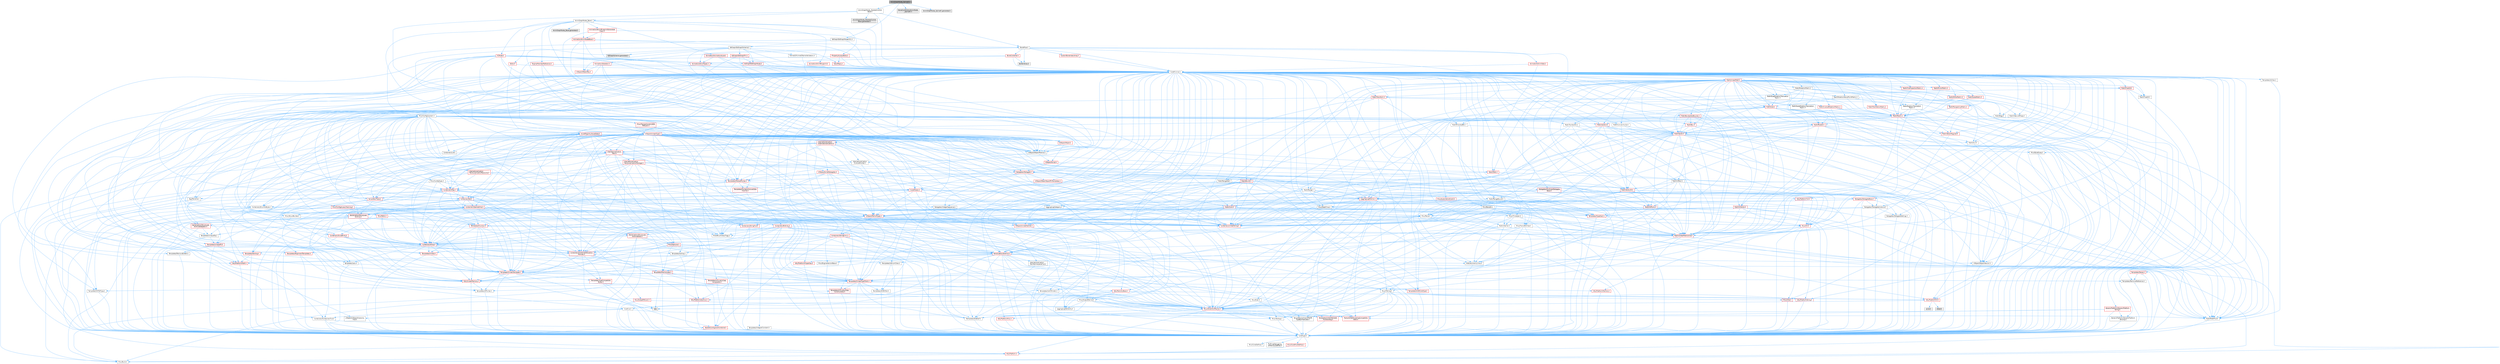 digraph "AnimGraphNode_SplineIK.h"
{
 // INTERACTIVE_SVG=YES
 // LATEX_PDF_SIZE
  bgcolor="transparent";
  edge [fontname=Helvetica,fontsize=10,labelfontname=Helvetica,labelfontsize=10];
  node [fontname=Helvetica,fontsize=10,shape=box,height=0.2,width=0.4];
  Node1 [id="Node000001",label="AnimGraphNode_SplineIK.h",height=0.2,width=0.4,color="gray40", fillcolor="grey60", style="filled", fontcolor="black",tooltip=" "];
  Node1 -> Node2 [id="edge1_Node000001_Node000002",color="steelblue1",style="solid",tooltip=" "];
  Node2 [id="Node000002",label="AnimGraphNode_SkeletalControl\lBase.h",height=0.2,width=0.4,color="grey40", fillcolor="white", style="filled",URL="$d9/dff/AnimGraphNode__SkeletalControlBase_8h.html",tooltip=" "];
  Node2 -> Node3 [id="edge2_Node000002_Node000003",color="steelblue1",style="solid",tooltip=" "];
  Node3 [id="Node000003",label="CoreMinimal.h",height=0.2,width=0.4,color="grey40", fillcolor="white", style="filled",URL="$d7/d67/CoreMinimal_8h.html",tooltip=" "];
  Node3 -> Node4 [id="edge3_Node000003_Node000004",color="steelblue1",style="solid",tooltip=" "];
  Node4 [id="Node000004",label="CoreTypes.h",height=0.2,width=0.4,color="grey40", fillcolor="white", style="filled",URL="$dc/dec/CoreTypes_8h.html",tooltip=" "];
  Node4 -> Node5 [id="edge4_Node000004_Node000005",color="steelblue1",style="solid",tooltip=" "];
  Node5 [id="Node000005",label="HAL/Platform.h",height=0.2,width=0.4,color="red", fillcolor="#FFF0F0", style="filled",URL="$d9/dd0/Platform_8h.html",tooltip=" "];
  Node5 -> Node6 [id="edge5_Node000005_Node000006",color="steelblue1",style="solid",tooltip=" "];
  Node6 [id="Node000006",label="Misc/Build.h",height=0.2,width=0.4,color="grey40", fillcolor="white", style="filled",URL="$d3/dbb/Build_8h.html",tooltip=" "];
  Node4 -> Node15 [id="edge6_Node000004_Node000015",color="steelblue1",style="solid",tooltip=" "];
  Node15 [id="Node000015",label="ProfilingDebugging\l/UMemoryDefines.h",height=0.2,width=0.4,color="grey40", fillcolor="white", style="filled",URL="$d2/da2/UMemoryDefines_8h.html",tooltip=" "];
  Node4 -> Node16 [id="edge7_Node000004_Node000016",color="steelblue1",style="solid",tooltip=" "];
  Node16 [id="Node000016",label="Misc/CoreMiscDefines.h",height=0.2,width=0.4,color="red", fillcolor="#FFF0F0", style="filled",URL="$da/d38/CoreMiscDefines_8h.html",tooltip=" "];
  Node16 -> Node5 [id="edge8_Node000016_Node000005",color="steelblue1",style="solid",tooltip=" "];
  Node4 -> Node17 [id="edge9_Node000004_Node000017",color="steelblue1",style="solid",tooltip=" "];
  Node17 [id="Node000017",label="Misc/CoreDefines.h",height=0.2,width=0.4,color="grey40", fillcolor="white", style="filled",URL="$d3/dd2/CoreDefines_8h.html",tooltip=" "];
  Node3 -> Node18 [id="edge10_Node000003_Node000018",color="steelblue1",style="solid",tooltip=" "];
  Node18 [id="Node000018",label="CoreFwd.h",height=0.2,width=0.4,color="grey40", fillcolor="white", style="filled",URL="$d1/d1e/CoreFwd_8h.html",tooltip=" "];
  Node18 -> Node4 [id="edge11_Node000018_Node000004",color="steelblue1",style="solid",tooltip=" "];
  Node18 -> Node19 [id="edge12_Node000018_Node000019",color="steelblue1",style="solid",tooltip=" "];
  Node19 [id="Node000019",label="Containers/ContainersFwd.h",height=0.2,width=0.4,color="grey40", fillcolor="white", style="filled",URL="$d4/d0a/ContainersFwd_8h.html",tooltip=" "];
  Node19 -> Node5 [id="edge13_Node000019_Node000005",color="steelblue1",style="solid",tooltip=" "];
  Node19 -> Node4 [id="edge14_Node000019_Node000004",color="steelblue1",style="solid",tooltip=" "];
  Node19 -> Node20 [id="edge15_Node000019_Node000020",color="steelblue1",style="solid",tooltip=" "];
  Node20 [id="Node000020",label="Traits/IsContiguousContainer.h",height=0.2,width=0.4,color="red", fillcolor="#FFF0F0", style="filled",URL="$d5/d3c/IsContiguousContainer_8h.html",tooltip=" "];
  Node20 -> Node4 [id="edge16_Node000020_Node000004",color="steelblue1",style="solid",tooltip=" "];
  Node18 -> Node23 [id="edge17_Node000018_Node000023",color="steelblue1",style="solid",tooltip=" "];
  Node23 [id="Node000023",label="Math/MathFwd.h",height=0.2,width=0.4,color="grey40", fillcolor="white", style="filled",URL="$d2/d10/MathFwd_8h.html",tooltip=" "];
  Node23 -> Node5 [id="edge18_Node000023_Node000005",color="steelblue1",style="solid",tooltip=" "];
  Node18 -> Node24 [id="edge19_Node000018_Node000024",color="steelblue1",style="solid",tooltip=" "];
  Node24 [id="Node000024",label="UObject/UObjectHierarchy\lFwd.h",height=0.2,width=0.4,color="grey40", fillcolor="white", style="filled",URL="$d3/d13/UObjectHierarchyFwd_8h.html",tooltip=" "];
  Node3 -> Node24 [id="edge20_Node000003_Node000024",color="steelblue1",style="solid",tooltip=" "];
  Node3 -> Node19 [id="edge21_Node000003_Node000019",color="steelblue1",style="solid",tooltip=" "];
  Node3 -> Node25 [id="edge22_Node000003_Node000025",color="steelblue1",style="solid",tooltip=" "];
  Node25 [id="Node000025",label="Misc/VarArgs.h",height=0.2,width=0.4,color="grey40", fillcolor="white", style="filled",URL="$d5/d6f/VarArgs_8h.html",tooltip=" "];
  Node25 -> Node4 [id="edge23_Node000025_Node000004",color="steelblue1",style="solid",tooltip=" "];
  Node3 -> Node26 [id="edge24_Node000003_Node000026",color="steelblue1",style="solid",tooltip=" "];
  Node26 [id="Node000026",label="Logging/LogVerbosity.h",height=0.2,width=0.4,color="grey40", fillcolor="white", style="filled",URL="$d2/d8f/LogVerbosity_8h.html",tooltip=" "];
  Node26 -> Node4 [id="edge25_Node000026_Node000004",color="steelblue1",style="solid",tooltip=" "];
  Node3 -> Node27 [id="edge26_Node000003_Node000027",color="steelblue1",style="solid",tooltip=" "];
  Node27 [id="Node000027",label="Misc/OutputDevice.h",height=0.2,width=0.4,color="grey40", fillcolor="white", style="filled",URL="$d7/d32/OutputDevice_8h.html",tooltip=" "];
  Node27 -> Node18 [id="edge27_Node000027_Node000018",color="steelblue1",style="solid",tooltip=" "];
  Node27 -> Node4 [id="edge28_Node000027_Node000004",color="steelblue1",style="solid",tooltip=" "];
  Node27 -> Node26 [id="edge29_Node000027_Node000026",color="steelblue1",style="solid",tooltip=" "];
  Node27 -> Node25 [id="edge30_Node000027_Node000025",color="steelblue1",style="solid",tooltip=" "];
  Node27 -> Node28 [id="edge31_Node000027_Node000028",color="steelblue1",style="solid",tooltip=" "];
  Node28 [id="Node000028",label="Templates/IsArrayOrRefOf\lTypeByPredicate.h",height=0.2,width=0.4,color="grey40", fillcolor="white", style="filled",URL="$d6/da1/IsArrayOrRefOfTypeByPredicate_8h.html",tooltip=" "];
  Node28 -> Node4 [id="edge32_Node000028_Node000004",color="steelblue1",style="solid",tooltip=" "];
  Node27 -> Node29 [id="edge33_Node000027_Node000029",color="steelblue1",style="solid",tooltip=" "];
  Node29 [id="Node000029",label="Templates/IsValidVariadic\lFunctionArg.h",height=0.2,width=0.4,color="red", fillcolor="#FFF0F0", style="filled",URL="$d0/dc8/IsValidVariadicFunctionArg_8h.html",tooltip=" "];
  Node29 -> Node4 [id="edge34_Node000029_Node000004",color="steelblue1",style="solid",tooltip=" "];
  Node27 -> Node31 [id="edge35_Node000027_Node000031",color="steelblue1",style="solid",tooltip=" "];
  Node31 [id="Node000031",label="Traits/IsCharEncodingCompatible\lWith.h",height=0.2,width=0.4,color="red", fillcolor="#FFF0F0", style="filled",URL="$df/dd1/IsCharEncodingCompatibleWith_8h.html",tooltip=" "];
  Node3 -> Node33 [id="edge36_Node000003_Node000033",color="steelblue1",style="solid",tooltip=" "];
  Node33 [id="Node000033",label="HAL/PlatformCrt.h",height=0.2,width=0.4,color="red", fillcolor="#FFF0F0", style="filled",URL="$d8/d75/PlatformCrt_8h.html",tooltip=" "];
  Node33 -> Node34 [id="edge37_Node000033_Node000034",color="steelblue1",style="solid",tooltip=" "];
  Node34 [id="Node000034",label="new",height=0.2,width=0.4,color="grey60", fillcolor="#E0E0E0", style="filled",tooltip=" "];
  Node33 -> Node35 [id="edge38_Node000033_Node000035",color="steelblue1",style="solid",tooltip=" "];
  Node35 [id="Node000035",label="wchar.h",height=0.2,width=0.4,color="grey60", fillcolor="#E0E0E0", style="filled",tooltip=" "];
  Node33 -> Node36 [id="edge39_Node000033_Node000036",color="steelblue1",style="solid",tooltip=" "];
  Node36 [id="Node000036",label="stddef.h",height=0.2,width=0.4,color="grey60", fillcolor="#E0E0E0", style="filled",tooltip=" "];
  Node3 -> Node43 [id="edge40_Node000003_Node000043",color="steelblue1",style="solid",tooltip=" "];
  Node43 [id="Node000043",label="HAL/PlatformMisc.h",height=0.2,width=0.4,color="red", fillcolor="#FFF0F0", style="filled",URL="$d0/df5/PlatformMisc_8h.html",tooltip=" "];
  Node43 -> Node4 [id="edge41_Node000043_Node000004",color="steelblue1",style="solid",tooltip=" "];
  Node3 -> Node62 [id="edge42_Node000003_Node000062",color="steelblue1",style="solid",tooltip=" "];
  Node62 [id="Node000062",label="Misc/AssertionMacros.h",height=0.2,width=0.4,color="red", fillcolor="#FFF0F0", style="filled",URL="$d0/dfa/AssertionMacros_8h.html",tooltip=" "];
  Node62 -> Node4 [id="edge43_Node000062_Node000004",color="steelblue1",style="solid",tooltip=" "];
  Node62 -> Node5 [id="edge44_Node000062_Node000005",color="steelblue1",style="solid",tooltip=" "];
  Node62 -> Node43 [id="edge45_Node000062_Node000043",color="steelblue1",style="solid",tooltip=" "];
  Node62 -> Node63 [id="edge46_Node000062_Node000063",color="steelblue1",style="solid",tooltip=" "];
  Node63 [id="Node000063",label="Templates/EnableIf.h",height=0.2,width=0.4,color="grey40", fillcolor="white", style="filled",URL="$d7/d60/EnableIf_8h.html",tooltip=" "];
  Node63 -> Node4 [id="edge47_Node000063_Node000004",color="steelblue1",style="solid",tooltip=" "];
  Node62 -> Node28 [id="edge48_Node000062_Node000028",color="steelblue1",style="solid",tooltip=" "];
  Node62 -> Node29 [id="edge49_Node000062_Node000029",color="steelblue1",style="solid",tooltip=" "];
  Node62 -> Node31 [id="edge50_Node000062_Node000031",color="steelblue1",style="solid",tooltip=" "];
  Node62 -> Node25 [id="edge51_Node000062_Node000025",color="steelblue1",style="solid",tooltip=" "];
  Node3 -> Node71 [id="edge52_Node000003_Node000071",color="steelblue1",style="solid",tooltip=" "];
  Node71 [id="Node000071",label="Templates/IsPointer.h",height=0.2,width=0.4,color="grey40", fillcolor="white", style="filled",URL="$d7/d05/IsPointer_8h.html",tooltip=" "];
  Node71 -> Node4 [id="edge53_Node000071_Node000004",color="steelblue1",style="solid",tooltip=" "];
  Node3 -> Node72 [id="edge54_Node000003_Node000072",color="steelblue1",style="solid",tooltip=" "];
  Node72 [id="Node000072",label="HAL/PlatformMemory.h",height=0.2,width=0.4,color="red", fillcolor="#FFF0F0", style="filled",URL="$de/d68/PlatformMemory_8h.html",tooltip=" "];
  Node72 -> Node4 [id="edge55_Node000072_Node000004",color="steelblue1",style="solid",tooltip=" "];
  Node3 -> Node55 [id="edge56_Node000003_Node000055",color="steelblue1",style="solid",tooltip=" "];
  Node55 [id="Node000055",label="HAL/PlatformAtomics.h",height=0.2,width=0.4,color="red", fillcolor="#FFF0F0", style="filled",URL="$d3/d36/PlatformAtomics_8h.html",tooltip=" "];
  Node55 -> Node4 [id="edge57_Node000055_Node000004",color="steelblue1",style="solid",tooltip=" "];
  Node3 -> Node77 [id="edge58_Node000003_Node000077",color="steelblue1",style="solid",tooltip=" "];
  Node77 [id="Node000077",label="Misc/Exec.h",height=0.2,width=0.4,color="grey40", fillcolor="white", style="filled",URL="$de/ddb/Exec_8h.html",tooltip=" "];
  Node77 -> Node4 [id="edge59_Node000077_Node000004",color="steelblue1",style="solid",tooltip=" "];
  Node77 -> Node62 [id="edge60_Node000077_Node000062",color="steelblue1",style="solid",tooltip=" "];
  Node3 -> Node78 [id="edge61_Node000003_Node000078",color="steelblue1",style="solid",tooltip=" "];
  Node78 [id="Node000078",label="HAL/MemoryBase.h",height=0.2,width=0.4,color="red", fillcolor="#FFF0F0", style="filled",URL="$d6/d9f/MemoryBase_8h.html",tooltip=" "];
  Node78 -> Node4 [id="edge62_Node000078_Node000004",color="steelblue1",style="solid",tooltip=" "];
  Node78 -> Node55 [id="edge63_Node000078_Node000055",color="steelblue1",style="solid",tooltip=" "];
  Node78 -> Node33 [id="edge64_Node000078_Node000033",color="steelblue1",style="solid",tooltip=" "];
  Node78 -> Node77 [id="edge65_Node000078_Node000077",color="steelblue1",style="solid",tooltip=" "];
  Node78 -> Node27 [id="edge66_Node000078_Node000027",color="steelblue1",style="solid",tooltip=" "];
  Node3 -> Node88 [id="edge67_Node000003_Node000088",color="steelblue1",style="solid",tooltip=" "];
  Node88 [id="Node000088",label="HAL/UnrealMemory.h",height=0.2,width=0.4,color="red", fillcolor="#FFF0F0", style="filled",URL="$d9/d96/UnrealMemory_8h.html",tooltip=" "];
  Node88 -> Node4 [id="edge68_Node000088_Node000004",color="steelblue1",style="solid",tooltip=" "];
  Node88 -> Node78 [id="edge69_Node000088_Node000078",color="steelblue1",style="solid",tooltip=" "];
  Node88 -> Node72 [id="edge70_Node000088_Node000072",color="steelblue1",style="solid",tooltip=" "];
  Node88 -> Node71 [id="edge71_Node000088_Node000071",color="steelblue1",style="solid",tooltip=" "];
  Node3 -> Node90 [id="edge72_Node000003_Node000090",color="steelblue1",style="solid",tooltip=" "];
  Node90 [id="Node000090",label="Templates/IsArithmetic.h",height=0.2,width=0.4,color="grey40", fillcolor="white", style="filled",URL="$d2/d5d/IsArithmetic_8h.html",tooltip=" "];
  Node90 -> Node4 [id="edge73_Node000090_Node000004",color="steelblue1",style="solid",tooltip=" "];
  Node3 -> Node84 [id="edge74_Node000003_Node000084",color="steelblue1",style="solid",tooltip=" "];
  Node84 [id="Node000084",label="Templates/AndOrNot.h",height=0.2,width=0.4,color="grey40", fillcolor="white", style="filled",URL="$db/d0a/AndOrNot_8h.html",tooltip=" "];
  Node84 -> Node4 [id="edge75_Node000084_Node000004",color="steelblue1",style="solid",tooltip=" "];
  Node3 -> Node91 [id="edge76_Node000003_Node000091",color="steelblue1",style="solid",tooltip=" "];
  Node91 [id="Node000091",label="Templates/IsPODType.h",height=0.2,width=0.4,color="grey40", fillcolor="white", style="filled",URL="$d7/db1/IsPODType_8h.html",tooltip=" "];
  Node91 -> Node4 [id="edge77_Node000091_Node000004",color="steelblue1",style="solid",tooltip=" "];
  Node3 -> Node92 [id="edge78_Node000003_Node000092",color="steelblue1",style="solid",tooltip=" "];
  Node92 [id="Node000092",label="Templates/IsUECoreType.h",height=0.2,width=0.4,color="red", fillcolor="#FFF0F0", style="filled",URL="$d1/db8/IsUECoreType_8h.html",tooltip=" "];
  Node92 -> Node4 [id="edge79_Node000092_Node000004",color="steelblue1",style="solid",tooltip=" "];
  Node3 -> Node85 [id="edge80_Node000003_Node000085",color="steelblue1",style="solid",tooltip=" "];
  Node85 [id="Node000085",label="Templates/IsTriviallyCopy\lConstructible.h",height=0.2,width=0.4,color="red", fillcolor="#FFF0F0", style="filled",URL="$d3/d78/IsTriviallyCopyConstructible_8h.html",tooltip=" "];
  Node85 -> Node4 [id="edge81_Node000085_Node000004",color="steelblue1",style="solid",tooltip=" "];
  Node3 -> Node93 [id="edge82_Node000003_Node000093",color="steelblue1",style="solid",tooltip=" "];
  Node93 [id="Node000093",label="Templates/UnrealTypeTraits.h",height=0.2,width=0.4,color="red", fillcolor="#FFF0F0", style="filled",URL="$d2/d2d/UnrealTypeTraits_8h.html",tooltip=" "];
  Node93 -> Node4 [id="edge83_Node000093_Node000004",color="steelblue1",style="solid",tooltip=" "];
  Node93 -> Node71 [id="edge84_Node000093_Node000071",color="steelblue1",style="solid",tooltip=" "];
  Node93 -> Node62 [id="edge85_Node000093_Node000062",color="steelblue1",style="solid",tooltip=" "];
  Node93 -> Node84 [id="edge86_Node000093_Node000084",color="steelblue1",style="solid",tooltip=" "];
  Node93 -> Node63 [id="edge87_Node000093_Node000063",color="steelblue1",style="solid",tooltip=" "];
  Node93 -> Node90 [id="edge88_Node000093_Node000090",color="steelblue1",style="solid",tooltip=" "];
  Node93 -> Node91 [id="edge89_Node000093_Node000091",color="steelblue1",style="solid",tooltip=" "];
  Node93 -> Node92 [id="edge90_Node000093_Node000092",color="steelblue1",style="solid",tooltip=" "];
  Node93 -> Node85 [id="edge91_Node000093_Node000085",color="steelblue1",style="solid",tooltip=" "];
  Node3 -> Node63 [id="edge92_Node000003_Node000063",color="steelblue1",style="solid",tooltip=" "];
  Node3 -> Node95 [id="edge93_Node000003_Node000095",color="steelblue1",style="solid",tooltip=" "];
  Node95 [id="Node000095",label="Templates/RemoveReference.h",height=0.2,width=0.4,color="grey40", fillcolor="white", style="filled",URL="$da/dbe/RemoveReference_8h.html",tooltip=" "];
  Node95 -> Node4 [id="edge94_Node000095_Node000004",color="steelblue1",style="solid",tooltip=" "];
  Node3 -> Node96 [id="edge95_Node000003_Node000096",color="steelblue1",style="solid",tooltip=" "];
  Node96 [id="Node000096",label="Templates/IntegralConstant.h",height=0.2,width=0.4,color="grey40", fillcolor="white", style="filled",URL="$db/d1b/IntegralConstant_8h.html",tooltip=" "];
  Node96 -> Node4 [id="edge96_Node000096_Node000004",color="steelblue1",style="solid",tooltip=" "];
  Node3 -> Node97 [id="edge97_Node000003_Node000097",color="steelblue1",style="solid",tooltip=" "];
  Node97 [id="Node000097",label="Templates/IsClass.h",height=0.2,width=0.4,color="grey40", fillcolor="white", style="filled",URL="$db/dcb/IsClass_8h.html",tooltip=" "];
  Node97 -> Node4 [id="edge98_Node000097_Node000004",color="steelblue1",style="solid",tooltip=" "];
  Node3 -> Node98 [id="edge99_Node000003_Node000098",color="steelblue1",style="solid",tooltip=" "];
  Node98 [id="Node000098",label="Templates/TypeCompatible\lBytes.h",height=0.2,width=0.4,color="red", fillcolor="#FFF0F0", style="filled",URL="$df/d0a/TypeCompatibleBytes_8h.html",tooltip=" "];
  Node98 -> Node4 [id="edge100_Node000098_Node000004",color="steelblue1",style="solid",tooltip=" "];
  Node98 -> Node34 [id="edge101_Node000098_Node000034",color="steelblue1",style="solid",tooltip=" "];
  Node3 -> Node20 [id="edge102_Node000003_Node000020",color="steelblue1",style="solid",tooltip=" "];
  Node3 -> Node99 [id="edge103_Node000003_Node000099",color="steelblue1",style="solid",tooltip=" "];
  Node99 [id="Node000099",label="Templates/UnrealTemplate.h",height=0.2,width=0.4,color="red", fillcolor="#FFF0F0", style="filled",URL="$d4/d24/UnrealTemplate_8h.html",tooltip=" "];
  Node99 -> Node4 [id="edge104_Node000099_Node000004",color="steelblue1",style="solid",tooltip=" "];
  Node99 -> Node71 [id="edge105_Node000099_Node000071",color="steelblue1",style="solid",tooltip=" "];
  Node99 -> Node88 [id="edge106_Node000099_Node000088",color="steelblue1",style="solid",tooltip=" "];
  Node99 -> Node93 [id="edge107_Node000099_Node000093",color="steelblue1",style="solid",tooltip=" "];
  Node99 -> Node95 [id="edge108_Node000099_Node000095",color="steelblue1",style="solid",tooltip=" "];
  Node99 -> Node98 [id="edge109_Node000099_Node000098",color="steelblue1",style="solid",tooltip=" "];
  Node99 -> Node20 [id="edge110_Node000099_Node000020",color="steelblue1",style="solid",tooltip=" "];
  Node3 -> Node48 [id="edge111_Node000003_Node000048",color="steelblue1",style="solid",tooltip=" "];
  Node48 [id="Node000048",label="Math/NumericLimits.h",height=0.2,width=0.4,color="grey40", fillcolor="white", style="filled",URL="$df/d1b/NumericLimits_8h.html",tooltip=" "];
  Node48 -> Node4 [id="edge112_Node000048_Node000004",color="steelblue1",style="solid",tooltip=" "];
  Node3 -> Node103 [id="edge113_Node000003_Node000103",color="steelblue1",style="solid",tooltip=" "];
  Node103 [id="Node000103",label="HAL/PlatformMath.h",height=0.2,width=0.4,color="red", fillcolor="#FFF0F0", style="filled",URL="$dc/d53/PlatformMath_8h.html",tooltip=" "];
  Node103 -> Node4 [id="edge114_Node000103_Node000004",color="steelblue1",style="solid",tooltip=" "];
  Node3 -> Node86 [id="edge115_Node000003_Node000086",color="steelblue1",style="solid",tooltip=" "];
  Node86 [id="Node000086",label="Templates/IsTriviallyCopy\lAssignable.h",height=0.2,width=0.4,color="red", fillcolor="#FFF0F0", style="filled",URL="$d2/df2/IsTriviallyCopyAssignable_8h.html",tooltip=" "];
  Node86 -> Node4 [id="edge116_Node000086_Node000004",color="steelblue1",style="solid",tooltip=" "];
  Node3 -> Node111 [id="edge117_Node000003_Node000111",color="steelblue1",style="solid",tooltip=" "];
  Node111 [id="Node000111",label="Templates/MemoryOps.h",height=0.2,width=0.4,color="red", fillcolor="#FFF0F0", style="filled",URL="$db/dea/MemoryOps_8h.html",tooltip=" "];
  Node111 -> Node4 [id="edge118_Node000111_Node000004",color="steelblue1",style="solid",tooltip=" "];
  Node111 -> Node88 [id="edge119_Node000111_Node000088",color="steelblue1",style="solid",tooltip=" "];
  Node111 -> Node86 [id="edge120_Node000111_Node000086",color="steelblue1",style="solid",tooltip=" "];
  Node111 -> Node85 [id="edge121_Node000111_Node000085",color="steelblue1",style="solid",tooltip=" "];
  Node111 -> Node93 [id="edge122_Node000111_Node000093",color="steelblue1",style="solid",tooltip=" "];
  Node111 -> Node34 [id="edge123_Node000111_Node000034",color="steelblue1",style="solid",tooltip=" "];
  Node3 -> Node112 [id="edge124_Node000003_Node000112",color="steelblue1",style="solid",tooltip=" "];
  Node112 [id="Node000112",label="Containers/ContainerAllocation\lPolicies.h",height=0.2,width=0.4,color="red", fillcolor="#FFF0F0", style="filled",URL="$d7/dff/ContainerAllocationPolicies_8h.html",tooltip=" "];
  Node112 -> Node4 [id="edge125_Node000112_Node000004",color="steelblue1",style="solid",tooltip=" "];
  Node112 -> Node112 [id="edge126_Node000112_Node000112",color="steelblue1",style="solid",tooltip=" "];
  Node112 -> Node103 [id="edge127_Node000112_Node000103",color="steelblue1",style="solid",tooltip=" "];
  Node112 -> Node88 [id="edge128_Node000112_Node000088",color="steelblue1",style="solid",tooltip=" "];
  Node112 -> Node48 [id="edge129_Node000112_Node000048",color="steelblue1",style="solid",tooltip=" "];
  Node112 -> Node62 [id="edge130_Node000112_Node000062",color="steelblue1",style="solid",tooltip=" "];
  Node112 -> Node111 [id="edge131_Node000112_Node000111",color="steelblue1",style="solid",tooltip=" "];
  Node112 -> Node98 [id="edge132_Node000112_Node000098",color="steelblue1",style="solid",tooltip=" "];
  Node3 -> Node115 [id="edge133_Node000003_Node000115",color="steelblue1",style="solid",tooltip=" "];
  Node115 [id="Node000115",label="Templates/IsEnumClass.h",height=0.2,width=0.4,color="grey40", fillcolor="white", style="filled",URL="$d7/d15/IsEnumClass_8h.html",tooltip=" "];
  Node115 -> Node4 [id="edge134_Node000115_Node000004",color="steelblue1",style="solid",tooltip=" "];
  Node115 -> Node84 [id="edge135_Node000115_Node000084",color="steelblue1",style="solid",tooltip=" "];
  Node3 -> Node116 [id="edge136_Node000003_Node000116",color="steelblue1",style="solid",tooltip=" "];
  Node116 [id="Node000116",label="HAL/PlatformProperties.h",height=0.2,width=0.4,color="red", fillcolor="#FFF0F0", style="filled",URL="$d9/db0/PlatformProperties_8h.html",tooltip=" "];
  Node116 -> Node4 [id="edge137_Node000116_Node000004",color="steelblue1",style="solid",tooltip=" "];
  Node3 -> Node119 [id="edge138_Node000003_Node000119",color="steelblue1",style="solid",tooltip=" "];
  Node119 [id="Node000119",label="Misc/EngineVersionBase.h",height=0.2,width=0.4,color="grey40", fillcolor="white", style="filled",URL="$d5/d2b/EngineVersionBase_8h.html",tooltip=" "];
  Node119 -> Node4 [id="edge139_Node000119_Node000004",color="steelblue1",style="solid",tooltip=" "];
  Node3 -> Node120 [id="edge140_Node000003_Node000120",color="steelblue1",style="solid",tooltip=" "];
  Node120 [id="Node000120",label="Internationalization\l/TextNamespaceFwd.h",height=0.2,width=0.4,color="grey40", fillcolor="white", style="filled",URL="$d8/d97/TextNamespaceFwd_8h.html",tooltip=" "];
  Node120 -> Node4 [id="edge141_Node000120_Node000004",color="steelblue1",style="solid",tooltip=" "];
  Node3 -> Node121 [id="edge142_Node000003_Node000121",color="steelblue1",style="solid",tooltip=" "];
  Node121 [id="Node000121",label="Serialization/Archive.h",height=0.2,width=0.4,color="red", fillcolor="#FFF0F0", style="filled",URL="$d7/d3b/Archive_8h.html",tooltip=" "];
  Node121 -> Node18 [id="edge143_Node000121_Node000018",color="steelblue1",style="solid",tooltip=" "];
  Node121 -> Node4 [id="edge144_Node000121_Node000004",color="steelblue1",style="solid",tooltip=" "];
  Node121 -> Node116 [id="edge145_Node000121_Node000116",color="steelblue1",style="solid",tooltip=" "];
  Node121 -> Node120 [id="edge146_Node000121_Node000120",color="steelblue1",style="solid",tooltip=" "];
  Node121 -> Node23 [id="edge147_Node000121_Node000023",color="steelblue1",style="solid",tooltip=" "];
  Node121 -> Node62 [id="edge148_Node000121_Node000062",color="steelblue1",style="solid",tooltip=" "];
  Node121 -> Node6 [id="edge149_Node000121_Node000006",color="steelblue1",style="solid",tooltip=" "];
  Node121 -> Node119 [id="edge150_Node000121_Node000119",color="steelblue1",style="solid",tooltip=" "];
  Node121 -> Node25 [id="edge151_Node000121_Node000025",color="steelblue1",style="solid",tooltip=" "];
  Node121 -> Node63 [id="edge152_Node000121_Node000063",color="steelblue1",style="solid",tooltip=" "];
  Node121 -> Node28 [id="edge153_Node000121_Node000028",color="steelblue1",style="solid",tooltip=" "];
  Node121 -> Node115 [id="edge154_Node000121_Node000115",color="steelblue1",style="solid",tooltip=" "];
  Node121 -> Node29 [id="edge155_Node000121_Node000029",color="steelblue1",style="solid",tooltip=" "];
  Node121 -> Node99 [id="edge156_Node000121_Node000099",color="steelblue1",style="solid",tooltip=" "];
  Node121 -> Node31 [id="edge157_Node000121_Node000031",color="steelblue1",style="solid",tooltip=" "];
  Node121 -> Node124 [id="edge158_Node000121_Node000124",color="steelblue1",style="solid",tooltip=" "];
  Node124 [id="Node000124",label="UObject/ObjectVersion.h",height=0.2,width=0.4,color="grey40", fillcolor="white", style="filled",URL="$da/d63/ObjectVersion_8h.html",tooltip=" "];
  Node124 -> Node4 [id="edge159_Node000124_Node000004",color="steelblue1",style="solid",tooltip=" "];
  Node3 -> Node125 [id="edge160_Node000003_Node000125",color="steelblue1",style="solid",tooltip=" "];
  Node125 [id="Node000125",label="Templates/Less.h",height=0.2,width=0.4,color="grey40", fillcolor="white", style="filled",URL="$de/dc8/Less_8h.html",tooltip=" "];
  Node125 -> Node4 [id="edge161_Node000125_Node000004",color="steelblue1",style="solid",tooltip=" "];
  Node125 -> Node99 [id="edge162_Node000125_Node000099",color="steelblue1",style="solid",tooltip=" "];
  Node3 -> Node126 [id="edge163_Node000003_Node000126",color="steelblue1",style="solid",tooltip=" "];
  Node126 [id="Node000126",label="Templates/Sorting.h",height=0.2,width=0.4,color="red", fillcolor="#FFF0F0", style="filled",URL="$d3/d9e/Sorting_8h.html",tooltip=" "];
  Node126 -> Node4 [id="edge164_Node000126_Node000004",color="steelblue1",style="solid",tooltip=" "];
  Node126 -> Node103 [id="edge165_Node000126_Node000103",color="steelblue1",style="solid",tooltip=" "];
  Node126 -> Node125 [id="edge166_Node000126_Node000125",color="steelblue1",style="solid",tooltip=" "];
  Node3 -> Node137 [id="edge167_Node000003_Node000137",color="steelblue1",style="solid",tooltip=" "];
  Node137 [id="Node000137",label="Misc/Char.h",height=0.2,width=0.4,color="red", fillcolor="#FFF0F0", style="filled",URL="$d0/d58/Char_8h.html",tooltip=" "];
  Node137 -> Node4 [id="edge168_Node000137_Node000004",color="steelblue1",style="solid",tooltip=" "];
  Node3 -> Node140 [id="edge169_Node000003_Node000140",color="steelblue1",style="solid",tooltip=" "];
  Node140 [id="Node000140",label="GenericPlatform/GenericPlatform\lStricmp.h",height=0.2,width=0.4,color="grey40", fillcolor="white", style="filled",URL="$d2/d86/GenericPlatformStricmp_8h.html",tooltip=" "];
  Node140 -> Node4 [id="edge170_Node000140_Node000004",color="steelblue1",style="solid",tooltip=" "];
  Node3 -> Node141 [id="edge171_Node000003_Node000141",color="steelblue1",style="solid",tooltip=" "];
  Node141 [id="Node000141",label="GenericPlatform/GenericPlatform\lString.h",height=0.2,width=0.4,color="red", fillcolor="#FFF0F0", style="filled",URL="$dd/d20/GenericPlatformString_8h.html",tooltip=" "];
  Node141 -> Node4 [id="edge172_Node000141_Node000004",color="steelblue1",style="solid",tooltip=" "];
  Node141 -> Node140 [id="edge173_Node000141_Node000140",color="steelblue1",style="solid",tooltip=" "];
  Node141 -> Node63 [id="edge174_Node000141_Node000063",color="steelblue1",style="solid",tooltip=" "];
  Node141 -> Node31 [id="edge175_Node000141_Node000031",color="steelblue1",style="solid",tooltip=" "];
  Node3 -> Node74 [id="edge176_Node000003_Node000074",color="steelblue1",style="solid",tooltip=" "];
  Node74 [id="Node000074",label="HAL/PlatformString.h",height=0.2,width=0.4,color="red", fillcolor="#FFF0F0", style="filled",URL="$db/db5/PlatformString_8h.html",tooltip=" "];
  Node74 -> Node4 [id="edge177_Node000074_Node000004",color="steelblue1",style="solid",tooltip=" "];
  Node3 -> Node144 [id="edge178_Node000003_Node000144",color="steelblue1",style="solid",tooltip=" "];
  Node144 [id="Node000144",label="Misc/CString.h",height=0.2,width=0.4,color="grey40", fillcolor="white", style="filled",URL="$d2/d49/CString_8h.html",tooltip=" "];
  Node144 -> Node4 [id="edge179_Node000144_Node000004",color="steelblue1",style="solid",tooltip=" "];
  Node144 -> Node33 [id="edge180_Node000144_Node000033",color="steelblue1",style="solid",tooltip=" "];
  Node144 -> Node74 [id="edge181_Node000144_Node000074",color="steelblue1",style="solid",tooltip=" "];
  Node144 -> Node62 [id="edge182_Node000144_Node000062",color="steelblue1",style="solid",tooltip=" "];
  Node144 -> Node137 [id="edge183_Node000144_Node000137",color="steelblue1",style="solid",tooltip=" "];
  Node144 -> Node25 [id="edge184_Node000144_Node000025",color="steelblue1",style="solid",tooltip=" "];
  Node144 -> Node28 [id="edge185_Node000144_Node000028",color="steelblue1",style="solid",tooltip=" "];
  Node144 -> Node29 [id="edge186_Node000144_Node000029",color="steelblue1",style="solid",tooltip=" "];
  Node144 -> Node31 [id="edge187_Node000144_Node000031",color="steelblue1",style="solid",tooltip=" "];
  Node3 -> Node145 [id="edge188_Node000003_Node000145",color="steelblue1",style="solid",tooltip=" "];
  Node145 [id="Node000145",label="Misc/Crc.h",height=0.2,width=0.4,color="red", fillcolor="#FFF0F0", style="filled",URL="$d4/dd2/Crc_8h.html",tooltip=" "];
  Node145 -> Node4 [id="edge189_Node000145_Node000004",color="steelblue1",style="solid",tooltip=" "];
  Node145 -> Node74 [id="edge190_Node000145_Node000074",color="steelblue1",style="solid",tooltip=" "];
  Node145 -> Node62 [id="edge191_Node000145_Node000062",color="steelblue1",style="solid",tooltip=" "];
  Node145 -> Node144 [id="edge192_Node000145_Node000144",color="steelblue1",style="solid",tooltip=" "];
  Node145 -> Node137 [id="edge193_Node000145_Node000137",color="steelblue1",style="solid",tooltip=" "];
  Node145 -> Node93 [id="edge194_Node000145_Node000093",color="steelblue1",style="solid",tooltip=" "];
  Node3 -> Node136 [id="edge195_Node000003_Node000136",color="steelblue1",style="solid",tooltip=" "];
  Node136 [id="Node000136",label="Math/UnrealMathUtility.h",height=0.2,width=0.4,color="red", fillcolor="#FFF0F0", style="filled",URL="$db/db8/UnrealMathUtility_8h.html",tooltip=" "];
  Node136 -> Node4 [id="edge196_Node000136_Node000004",color="steelblue1",style="solid",tooltip=" "];
  Node136 -> Node62 [id="edge197_Node000136_Node000062",color="steelblue1",style="solid",tooltip=" "];
  Node136 -> Node103 [id="edge198_Node000136_Node000103",color="steelblue1",style="solid",tooltip=" "];
  Node136 -> Node23 [id="edge199_Node000136_Node000023",color="steelblue1",style="solid",tooltip=" "];
  Node3 -> Node146 [id="edge200_Node000003_Node000146",color="steelblue1",style="solid",tooltip=" "];
  Node146 [id="Node000146",label="Containers/UnrealString.h",height=0.2,width=0.4,color="red", fillcolor="#FFF0F0", style="filled",URL="$d5/dba/UnrealString_8h.html",tooltip=" "];
  Node3 -> Node150 [id="edge201_Node000003_Node000150",color="steelblue1",style="solid",tooltip=" "];
  Node150 [id="Node000150",label="Containers/Array.h",height=0.2,width=0.4,color="red", fillcolor="#FFF0F0", style="filled",URL="$df/dd0/Array_8h.html",tooltip=" "];
  Node150 -> Node4 [id="edge202_Node000150_Node000004",color="steelblue1",style="solid",tooltip=" "];
  Node150 -> Node62 [id="edge203_Node000150_Node000062",color="steelblue1",style="solid",tooltip=" "];
  Node150 -> Node88 [id="edge204_Node000150_Node000088",color="steelblue1",style="solid",tooltip=" "];
  Node150 -> Node93 [id="edge205_Node000150_Node000093",color="steelblue1",style="solid",tooltip=" "];
  Node150 -> Node99 [id="edge206_Node000150_Node000099",color="steelblue1",style="solid",tooltip=" "];
  Node150 -> Node112 [id="edge207_Node000150_Node000112",color="steelblue1",style="solid",tooltip=" "];
  Node150 -> Node121 [id="edge208_Node000150_Node000121",color="steelblue1",style="solid",tooltip=" "];
  Node150 -> Node129 [id="edge209_Node000150_Node000129",color="steelblue1",style="solid",tooltip=" "];
  Node129 [id="Node000129",label="Templates/Invoke.h",height=0.2,width=0.4,color="red", fillcolor="#FFF0F0", style="filled",URL="$d7/deb/Invoke_8h.html",tooltip=" "];
  Node129 -> Node4 [id="edge210_Node000129_Node000004",color="steelblue1",style="solid",tooltip=" "];
  Node129 -> Node99 [id="edge211_Node000129_Node000099",color="steelblue1",style="solid",tooltip=" "];
  Node150 -> Node125 [id="edge212_Node000150_Node000125",color="steelblue1",style="solid",tooltip=" "];
  Node150 -> Node126 [id="edge213_Node000150_Node000126",color="steelblue1",style="solid",tooltip=" "];
  Node150 -> Node173 [id="edge214_Node000150_Node000173",color="steelblue1",style="solid",tooltip=" "];
  Node173 [id="Node000173",label="Templates/AlignmentTemplates.h",height=0.2,width=0.4,color="red", fillcolor="#FFF0F0", style="filled",URL="$dd/d32/AlignmentTemplates_8h.html",tooltip=" "];
  Node173 -> Node4 [id="edge215_Node000173_Node000004",color="steelblue1",style="solid",tooltip=" "];
  Node173 -> Node71 [id="edge216_Node000173_Node000071",color="steelblue1",style="solid",tooltip=" "];
  Node3 -> Node174 [id="edge217_Node000003_Node000174",color="steelblue1",style="solid",tooltip=" "];
  Node174 [id="Node000174",label="Misc/FrameNumber.h",height=0.2,width=0.4,color="grey40", fillcolor="white", style="filled",URL="$dd/dbd/FrameNumber_8h.html",tooltip=" "];
  Node174 -> Node4 [id="edge218_Node000174_Node000004",color="steelblue1",style="solid",tooltip=" "];
  Node174 -> Node48 [id="edge219_Node000174_Node000048",color="steelblue1",style="solid",tooltip=" "];
  Node174 -> Node136 [id="edge220_Node000174_Node000136",color="steelblue1",style="solid",tooltip=" "];
  Node174 -> Node63 [id="edge221_Node000174_Node000063",color="steelblue1",style="solid",tooltip=" "];
  Node174 -> Node93 [id="edge222_Node000174_Node000093",color="steelblue1",style="solid",tooltip=" "];
  Node3 -> Node175 [id="edge223_Node000003_Node000175",color="steelblue1",style="solid",tooltip=" "];
  Node175 [id="Node000175",label="Misc/Timespan.h",height=0.2,width=0.4,color="grey40", fillcolor="white", style="filled",URL="$da/dd9/Timespan_8h.html",tooltip=" "];
  Node175 -> Node4 [id="edge224_Node000175_Node000004",color="steelblue1",style="solid",tooltip=" "];
  Node175 -> Node176 [id="edge225_Node000175_Node000176",color="steelblue1",style="solid",tooltip=" "];
  Node176 [id="Node000176",label="Math/Interval.h",height=0.2,width=0.4,color="grey40", fillcolor="white", style="filled",URL="$d1/d55/Interval_8h.html",tooltip=" "];
  Node176 -> Node4 [id="edge226_Node000176_Node000004",color="steelblue1",style="solid",tooltip=" "];
  Node176 -> Node90 [id="edge227_Node000176_Node000090",color="steelblue1",style="solid",tooltip=" "];
  Node176 -> Node93 [id="edge228_Node000176_Node000093",color="steelblue1",style="solid",tooltip=" "];
  Node176 -> Node48 [id="edge229_Node000176_Node000048",color="steelblue1",style="solid",tooltip=" "];
  Node176 -> Node136 [id="edge230_Node000176_Node000136",color="steelblue1",style="solid",tooltip=" "];
  Node175 -> Node136 [id="edge231_Node000175_Node000136",color="steelblue1",style="solid",tooltip=" "];
  Node175 -> Node62 [id="edge232_Node000175_Node000062",color="steelblue1",style="solid",tooltip=" "];
  Node3 -> Node177 [id="edge233_Node000003_Node000177",color="steelblue1",style="solid",tooltip=" "];
  Node177 [id="Node000177",label="Containers/StringConv.h",height=0.2,width=0.4,color="red", fillcolor="#FFF0F0", style="filled",URL="$d3/ddf/StringConv_8h.html",tooltip=" "];
  Node177 -> Node4 [id="edge234_Node000177_Node000004",color="steelblue1",style="solid",tooltip=" "];
  Node177 -> Node62 [id="edge235_Node000177_Node000062",color="steelblue1",style="solid",tooltip=" "];
  Node177 -> Node112 [id="edge236_Node000177_Node000112",color="steelblue1",style="solid",tooltip=" "];
  Node177 -> Node150 [id="edge237_Node000177_Node000150",color="steelblue1",style="solid",tooltip=" "];
  Node177 -> Node144 [id="edge238_Node000177_Node000144",color="steelblue1",style="solid",tooltip=" "];
  Node177 -> Node178 [id="edge239_Node000177_Node000178",color="steelblue1",style="solid",tooltip=" "];
  Node178 [id="Node000178",label="Templates/IsArray.h",height=0.2,width=0.4,color="grey40", fillcolor="white", style="filled",URL="$d8/d8d/IsArray_8h.html",tooltip=" "];
  Node178 -> Node4 [id="edge240_Node000178_Node000004",color="steelblue1",style="solid",tooltip=" "];
  Node177 -> Node99 [id="edge241_Node000177_Node000099",color="steelblue1",style="solid",tooltip=" "];
  Node177 -> Node93 [id="edge242_Node000177_Node000093",color="steelblue1",style="solid",tooltip=" "];
  Node177 -> Node31 [id="edge243_Node000177_Node000031",color="steelblue1",style="solid",tooltip=" "];
  Node177 -> Node20 [id="edge244_Node000177_Node000020",color="steelblue1",style="solid",tooltip=" "];
  Node3 -> Node179 [id="edge245_Node000003_Node000179",color="steelblue1",style="solid",tooltip=" "];
  Node179 [id="Node000179",label="UObject/UnrealNames.h",height=0.2,width=0.4,color="red", fillcolor="#FFF0F0", style="filled",URL="$d8/db1/UnrealNames_8h.html",tooltip=" "];
  Node179 -> Node4 [id="edge246_Node000179_Node000004",color="steelblue1",style="solid",tooltip=" "];
  Node3 -> Node181 [id="edge247_Node000003_Node000181",color="steelblue1",style="solid",tooltip=" "];
  Node181 [id="Node000181",label="UObject/NameTypes.h",height=0.2,width=0.4,color="red", fillcolor="#FFF0F0", style="filled",URL="$d6/d35/NameTypes_8h.html",tooltip=" "];
  Node181 -> Node4 [id="edge248_Node000181_Node000004",color="steelblue1",style="solid",tooltip=" "];
  Node181 -> Node62 [id="edge249_Node000181_Node000062",color="steelblue1",style="solid",tooltip=" "];
  Node181 -> Node88 [id="edge250_Node000181_Node000088",color="steelblue1",style="solid",tooltip=" "];
  Node181 -> Node93 [id="edge251_Node000181_Node000093",color="steelblue1",style="solid",tooltip=" "];
  Node181 -> Node99 [id="edge252_Node000181_Node000099",color="steelblue1",style="solid",tooltip=" "];
  Node181 -> Node146 [id="edge253_Node000181_Node000146",color="steelblue1",style="solid",tooltip=" "];
  Node181 -> Node177 [id="edge254_Node000181_Node000177",color="steelblue1",style="solid",tooltip=" "];
  Node181 -> Node45 [id="edge255_Node000181_Node000045",color="steelblue1",style="solid",tooltip=" "];
  Node45 [id="Node000045",label="Containers/StringFwd.h",height=0.2,width=0.4,color="red", fillcolor="#FFF0F0", style="filled",URL="$df/d37/StringFwd_8h.html",tooltip=" "];
  Node45 -> Node4 [id="edge256_Node000045_Node000004",color="steelblue1",style="solid",tooltip=" "];
  Node45 -> Node20 [id="edge257_Node000045_Node000020",color="steelblue1",style="solid",tooltip=" "];
  Node181 -> Node179 [id="edge258_Node000181_Node000179",color="steelblue1",style="solid",tooltip=" "];
  Node3 -> Node189 [id="edge259_Node000003_Node000189",color="steelblue1",style="solid",tooltip=" "];
  Node189 [id="Node000189",label="Misc/Parse.h",height=0.2,width=0.4,color="grey40", fillcolor="white", style="filled",URL="$dc/d71/Parse_8h.html",tooltip=" "];
  Node189 -> Node45 [id="edge260_Node000189_Node000045",color="steelblue1",style="solid",tooltip=" "];
  Node189 -> Node146 [id="edge261_Node000189_Node000146",color="steelblue1",style="solid",tooltip=" "];
  Node189 -> Node4 [id="edge262_Node000189_Node000004",color="steelblue1",style="solid",tooltip=" "];
  Node189 -> Node33 [id="edge263_Node000189_Node000033",color="steelblue1",style="solid",tooltip=" "];
  Node189 -> Node6 [id="edge264_Node000189_Node000006",color="steelblue1",style="solid",tooltip=" "];
  Node189 -> Node50 [id="edge265_Node000189_Node000050",color="steelblue1",style="solid",tooltip=" "];
  Node50 [id="Node000050",label="Misc/EnumClassFlags.h",height=0.2,width=0.4,color="grey40", fillcolor="white", style="filled",URL="$d8/de7/EnumClassFlags_8h.html",tooltip=" "];
  Node189 -> Node190 [id="edge266_Node000189_Node000190",color="steelblue1",style="solid",tooltip=" "];
  Node190 [id="Node000190",label="Templates/Function.h",height=0.2,width=0.4,color="red", fillcolor="#FFF0F0", style="filled",URL="$df/df5/Function_8h.html",tooltip=" "];
  Node190 -> Node4 [id="edge267_Node000190_Node000004",color="steelblue1",style="solid",tooltip=" "];
  Node190 -> Node62 [id="edge268_Node000190_Node000062",color="steelblue1",style="solid",tooltip=" "];
  Node190 -> Node88 [id="edge269_Node000190_Node000088",color="steelblue1",style="solid",tooltip=" "];
  Node190 -> Node93 [id="edge270_Node000190_Node000093",color="steelblue1",style="solid",tooltip=" "];
  Node190 -> Node129 [id="edge271_Node000190_Node000129",color="steelblue1",style="solid",tooltip=" "];
  Node190 -> Node99 [id="edge272_Node000190_Node000099",color="steelblue1",style="solid",tooltip=" "];
  Node190 -> Node136 [id="edge273_Node000190_Node000136",color="steelblue1",style="solid",tooltip=" "];
  Node190 -> Node34 [id="edge274_Node000190_Node000034",color="steelblue1",style="solid",tooltip=" "];
  Node3 -> Node173 [id="edge275_Node000003_Node000173",color="steelblue1",style="solid",tooltip=" "];
  Node3 -> Node192 [id="edge276_Node000003_Node000192",color="steelblue1",style="solid",tooltip=" "];
  Node192 [id="Node000192",label="Misc/StructBuilder.h",height=0.2,width=0.4,color="grey40", fillcolor="white", style="filled",URL="$d9/db3/StructBuilder_8h.html",tooltip=" "];
  Node192 -> Node4 [id="edge277_Node000192_Node000004",color="steelblue1",style="solid",tooltip=" "];
  Node192 -> Node136 [id="edge278_Node000192_Node000136",color="steelblue1",style="solid",tooltip=" "];
  Node192 -> Node173 [id="edge279_Node000192_Node000173",color="steelblue1",style="solid",tooltip=" "];
  Node3 -> Node105 [id="edge280_Node000003_Node000105",color="steelblue1",style="solid",tooltip=" "];
  Node105 [id="Node000105",label="Templates/Decay.h",height=0.2,width=0.4,color="red", fillcolor="#FFF0F0", style="filled",URL="$dd/d0f/Decay_8h.html",tooltip=" "];
  Node105 -> Node4 [id="edge281_Node000105_Node000004",color="steelblue1",style="solid",tooltip=" "];
  Node105 -> Node95 [id="edge282_Node000105_Node000095",color="steelblue1",style="solid",tooltip=" "];
  Node3 -> Node193 [id="edge283_Node000003_Node000193",color="steelblue1",style="solid",tooltip=" "];
  Node193 [id="Node000193",label="Templates/PointerIsConvertible\lFromTo.h",height=0.2,width=0.4,color="red", fillcolor="#FFF0F0", style="filled",URL="$d6/d65/PointerIsConvertibleFromTo_8h.html",tooltip=" "];
  Node193 -> Node4 [id="edge284_Node000193_Node000004",color="steelblue1",style="solid",tooltip=" "];
  Node3 -> Node129 [id="edge285_Node000003_Node000129",color="steelblue1",style="solid",tooltip=" "];
  Node3 -> Node190 [id="edge286_Node000003_Node000190",color="steelblue1",style="solid",tooltip=" "];
  Node3 -> Node162 [id="edge287_Node000003_Node000162",color="steelblue1",style="solid",tooltip=" "];
  Node162 [id="Node000162",label="Templates/TypeHash.h",height=0.2,width=0.4,color="red", fillcolor="#FFF0F0", style="filled",URL="$d1/d62/TypeHash_8h.html",tooltip=" "];
  Node162 -> Node4 [id="edge288_Node000162_Node000004",color="steelblue1",style="solid",tooltip=" "];
  Node162 -> Node145 [id="edge289_Node000162_Node000145",color="steelblue1",style="solid",tooltip=" "];
  Node3 -> Node194 [id="edge290_Node000003_Node000194",color="steelblue1",style="solid",tooltip=" "];
  Node194 [id="Node000194",label="Containers/ScriptArray.h",height=0.2,width=0.4,color="red", fillcolor="#FFF0F0", style="filled",URL="$dc/daf/ScriptArray_8h.html",tooltip=" "];
  Node194 -> Node4 [id="edge291_Node000194_Node000004",color="steelblue1",style="solid",tooltip=" "];
  Node194 -> Node62 [id="edge292_Node000194_Node000062",color="steelblue1",style="solid",tooltip=" "];
  Node194 -> Node88 [id="edge293_Node000194_Node000088",color="steelblue1",style="solid",tooltip=" "];
  Node194 -> Node112 [id="edge294_Node000194_Node000112",color="steelblue1",style="solid",tooltip=" "];
  Node194 -> Node150 [id="edge295_Node000194_Node000150",color="steelblue1",style="solid",tooltip=" "];
  Node3 -> Node195 [id="edge296_Node000003_Node000195",color="steelblue1",style="solid",tooltip=" "];
  Node195 [id="Node000195",label="Containers/BitArray.h",height=0.2,width=0.4,color="red", fillcolor="#FFF0F0", style="filled",URL="$d1/de4/BitArray_8h.html",tooltip=" "];
  Node195 -> Node112 [id="edge297_Node000195_Node000112",color="steelblue1",style="solid",tooltip=" "];
  Node195 -> Node4 [id="edge298_Node000195_Node000004",color="steelblue1",style="solid",tooltip=" "];
  Node195 -> Node55 [id="edge299_Node000195_Node000055",color="steelblue1",style="solid",tooltip=" "];
  Node195 -> Node88 [id="edge300_Node000195_Node000088",color="steelblue1",style="solid",tooltip=" "];
  Node195 -> Node136 [id="edge301_Node000195_Node000136",color="steelblue1",style="solid",tooltip=" "];
  Node195 -> Node62 [id="edge302_Node000195_Node000062",color="steelblue1",style="solid",tooltip=" "];
  Node195 -> Node50 [id="edge303_Node000195_Node000050",color="steelblue1",style="solid",tooltip=" "];
  Node195 -> Node121 [id="edge304_Node000195_Node000121",color="steelblue1",style="solid",tooltip=" "];
  Node195 -> Node63 [id="edge305_Node000195_Node000063",color="steelblue1",style="solid",tooltip=" "];
  Node195 -> Node129 [id="edge306_Node000195_Node000129",color="steelblue1",style="solid",tooltip=" "];
  Node195 -> Node99 [id="edge307_Node000195_Node000099",color="steelblue1",style="solid",tooltip=" "];
  Node195 -> Node93 [id="edge308_Node000195_Node000093",color="steelblue1",style="solid",tooltip=" "];
  Node3 -> Node196 [id="edge309_Node000003_Node000196",color="steelblue1",style="solid",tooltip=" "];
  Node196 [id="Node000196",label="Containers/SparseArray.h",height=0.2,width=0.4,color="red", fillcolor="#FFF0F0", style="filled",URL="$d5/dbf/SparseArray_8h.html",tooltip=" "];
  Node196 -> Node4 [id="edge310_Node000196_Node000004",color="steelblue1",style="solid",tooltip=" "];
  Node196 -> Node62 [id="edge311_Node000196_Node000062",color="steelblue1",style="solid",tooltip=" "];
  Node196 -> Node88 [id="edge312_Node000196_Node000088",color="steelblue1",style="solid",tooltip=" "];
  Node196 -> Node93 [id="edge313_Node000196_Node000093",color="steelblue1",style="solid",tooltip=" "];
  Node196 -> Node99 [id="edge314_Node000196_Node000099",color="steelblue1",style="solid",tooltip=" "];
  Node196 -> Node112 [id="edge315_Node000196_Node000112",color="steelblue1",style="solid",tooltip=" "];
  Node196 -> Node125 [id="edge316_Node000196_Node000125",color="steelblue1",style="solid",tooltip=" "];
  Node196 -> Node150 [id="edge317_Node000196_Node000150",color="steelblue1",style="solid",tooltip=" "];
  Node196 -> Node136 [id="edge318_Node000196_Node000136",color="steelblue1",style="solid",tooltip=" "];
  Node196 -> Node194 [id="edge319_Node000196_Node000194",color="steelblue1",style="solid",tooltip=" "];
  Node196 -> Node195 [id="edge320_Node000196_Node000195",color="steelblue1",style="solid",tooltip=" "];
  Node196 -> Node197 [id="edge321_Node000196_Node000197",color="steelblue1",style="solid",tooltip=" "];
  Node197 [id="Node000197",label="Serialization/Structured\lArchive.h",height=0.2,width=0.4,color="red", fillcolor="#FFF0F0", style="filled",URL="$d9/d1e/StructuredArchive_8h.html",tooltip=" "];
  Node197 -> Node150 [id="edge322_Node000197_Node000150",color="steelblue1",style="solid",tooltip=" "];
  Node197 -> Node112 [id="edge323_Node000197_Node000112",color="steelblue1",style="solid",tooltip=" "];
  Node197 -> Node4 [id="edge324_Node000197_Node000004",color="steelblue1",style="solid",tooltip=" "];
  Node197 -> Node6 [id="edge325_Node000197_Node000006",color="steelblue1",style="solid",tooltip=" "];
  Node197 -> Node121 [id="edge326_Node000197_Node000121",color="steelblue1",style="solid",tooltip=" "];
  Node197 -> Node201 [id="edge327_Node000197_Node000201",color="steelblue1",style="solid",tooltip=" "];
  Node201 [id="Node000201",label="Serialization/Structured\lArchiveAdapters.h",height=0.2,width=0.4,color="red", fillcolor="#FFF0F0", style="filled",URL="$d3/de1/StructuredArchiveAdapters_8h.html",tooltip=" "];
  Node201 -> Node4 [id="edge328_Node000201_Node000004",color="steelblue1",style="solid",tooltip=" "];
  Node201 -> Node204 [id="edge329_Node000201_Node000204",color="steelblue1",style="solid",tooltip=" "];
  Node204 [id="Node000204",label="Serialization/Structured\lArchiveSlots.h",height=0.2,width=0.4,color="red", fillcolor="#FFF0F0", style="filled",URL="$d2/d87/StructuredArchiveSlots_8h.html",tooltip=" "];
  Node204 -> Node150 [id="edge330_Node000204_Node000150",color="steelblue1",style="solid",tooltip=" "];
  Node204 -> Node4 [id="edge331_Node000204_Node000004",color="steelblue1",style="solid",tooltip=" "];
  Node204 -> Node6 [id="edge332_Node000204_Node000006",color="steelblue1",style="solid",tooltip=" "];
  Node204 -> Node205 [id="edge333_Node000204_Node000205",color="steelblue1",style="solid",tooltip=" "];
  Node205 [id="Node000205",label="Misc/Optional.h",height=0.2,width=0.4,color="red", fillcolor="#FFF0F0", style="filled",URL="$d2/dae/Optional_8h.html",tooltip=" "];
  Node205 -> Node4 [id="edge334_Node000205_Node000004",color="steelblue1",style="solid",tooltip=" "];
  Node205 -> Node62 [id="edge335_Node000205_Node000062",color="steelblue1",style="solid",tooltip=" "];
  Node205 -> Node111 [id="edge336_Node000205_Node000111",color="steelblue1",style="solid",tooltip=" "];
  Node205 -> Node99 [id="edge337_Node000205_Node000099",color="steelblue1",style="solid",tooltip=" "];
  Node205 -> Node121 [id="edge338_Node000205_Node000121",color="steelblue1",style="solid",tooltip=" "];
  Node204 -> Node121 [id="edge339_Node000204_Node000121",color="steelblue1",style="solid",tooltip=" "];
  Node204 -> Node63 [id="edge340_Node000204_Node000063",color="steelblue1",style="solid",tooltip=" "];
  Node204 -> Node115 [id="edge341_Node000204_Node000115",color="steelblue1",style="solid",tooltip=" "];
  Node201 -> Node208 [id="edge342_Node000201_Node000208",color="steelblue1",style="solid",tooltip=" "];
  Node208 [id="Node000208",label="Templates/UniqueObj.h",height=0.2,width=0.4,color="grey40", fillcolor="white", style="filled",URL="$da/d95/UniqueObj_8h.html",tooltip=" "];
  Node208 -> Node4 [id="edge343_Node000208_Node000004",color="steelblue1",style="solid",tooltip=" "];
  Node208 -> Node209 [id="edge344_Node000208_Node000209",color="steelblue1",style="solid",tooltip=" "];
  Node209 [id="Node000209",label="Templates/UniquePtr.h",height=0.2,width=0.4,color="red", fillcolor="#FFF0F0", style="filled",URL="$de/d1a/UniquePtr_8h.html",tooltip=" "];
  Node209 -> Node4 [id="edge345_Node000209_Node000004",color="steelblue1",style="solid",tooltip=" "];
  Node209 -> Node99 [id="edge346_Node000209_Node000099",color="steelblue1",style="solid",tooltip=" "];
  Node209 -> Node178 [id="edge347_Node000209_Node000178",color="steelblue1",style="solid",tooltip=" "];
  Node209 -> Node210 [id="edge348_Node000209_Node000210",color="steelblue1",style="solid",tooltip=" "];
  Node210 [id="Node000210",label="Templates/RemoveExtent.h",height=0.2,width=0.4,color="grey40", fillcolor="white", style="filled",URL="$dc/de9/RemoveExtent_8h.html",tooltip=" "];
  Node210 -> Node4 [id="edge349_Node000210_Node000004",color="steelblue1",style="solid",tooltip=" "];
  Node197 -> Node204 [id="edge350_Node000197_Node000204",color="steelblue1",style="solid",tooltip=" "];
  Node197 -> Node208 [id="edge351_Node000197_Node000208",color="steelblue1",style="solid",tooltip=" "];
  Node196 -> Node146 [id="edge352_Node000196_Node000146",color="steelblue1",style="solid",tooltip=" "];
  Node3 -> Node212 [id="edge353_Node000003_Node000212",color="steelblue1",style="solid",tooltip=" "];
  Node212 [id="Node000212",label="Containers/Set.h",height=0.2,width=0.4,color="red", fillcolor="#FFF0F0", style="filled",URL="$d4/d45/Set_8h.html",tooltip=" "];
  Node212 -> Node112 [id="edge354_Node000212_Node000112",color="steelblue1",style="solid",tooltip=" "];
  Node212 -> Node196 [id="edge355_Node000212_Node000196",color="steelblue1",style="solid",tooltip=" "];
  Node212 -> Node19 [id="edge356_Node000212_Node000019",color="steelblue1",style="solid",tooltip=" "];
  Node212 -> Node136 [id="edge357_Node000212_Node000136",color="steelblue1",style="solid",tooltip=" "];
  Node212 -> Node62 [id="edge358_Node000212_Node000062",color="steelblue1",style="solid",tooltip=" "];
  Node212 -> Node192 [id="edge359_Node000212_Node000192",color="steelblue1",style="solid",tooltip=" "];
  Node212 -> Node197 [id="edge360_Node000212_Node000197",color="steelblue1",style="solid",tooltip=" "];
  Node212 -> Node190 [id="edge361_Node000212_Node000190",color="steelblue1",style="solid",tooltip=" "];
  Node212 -> Node126 [id="edge362_Node000212_Node000126",color="steelblue1",style="solid",tooltip=" "];
  Node212 -> Node162 [id="edge363_Node000212_Node000162",color="steelblue1",style="solid",tooltip=" "];
  Node212 -> Node99 [id="edge364_Node000212_Node000099",color="steelblue1",style="solid",tooltip=" "];
  Node3 -> Node215 [id="edge365_Node000003_Node000215",color="steelblue1",style="solid",tooltip=" "];
  Node215 [id="Node000215",label="Algo/Reverse.h",height=0.2,width=0.4,color="grey40", fillcolor="white", style="filled",URL="$d5/d93/Reverse_8h.html",tooltip=" "];
  Node215 -> Node4 [id="edge366_Node000215_Node000004",color="steelblue1",style="solid",tooltip=" "];
  Node215 -> Node99 [id="edge367_Node000215_Node000099",color="steelblue1",style="solid",tooltip=" "];
  Node3 -> Node216 [id="edge368_Node000003_Node000216",color="steelblue1",style="solid",tooltip=" "];
  Node216 [id="Node000216",label="Containers/Map.h",height=0.2,width=0.4,color="red", fillcolor="#FFF0F0", style="filled",URL="$df/d79/Map_8h.html",tooltip=" "];
  Node216 -> Node4 [id="edge369_Node000216_Node000004",color="steelblue1",style="solid",tooltip=" "];
  Node216 -> Node215 [id="edge370_Node000216_Node000215",color="steelblue1",style="solid",tooltip=" "];
  Node216 -> Node212 [id="edge371_Node000216_Node000212",color="steelblue1",style="solid",tooltip=" "];
  Node216 -> Node146 [id="edge372_Node000216_Node000146",color="steelblue1",style="solid",tooltip=" "];
  Node216 -> Node62 [id="edge373_Node000216_Node000062",color="steelblue1",style="solid",tooltip=" "];
  Node216 -> Node192 [id="edge374_Node000216_Node000192",color="steelblue1",style="solid",tooltip=" "];
  Node216 -> Node190 [id="edge375_Node000216_Node000190",color="steelblue1",style="solid",tooltip=" "];
  Node216 -> Node126 [id="edge376_Node000216_Node000126",color="steelblue1",style="solid",tooltip=" "];
  Node216 -> Node217 [id="edge377_Node000216_Node000217",color="steelblue1",style="solid",tooltip=" "];
  Node217 [id="Node000217",label="Templates/Tuple.h",height=0.2,width=0.4,color="red", fillcolor="#FFF0F0", style="filled",URL="$d2/d4f/Tuple_8h.html",tooltip=" "];
  Node217 -> Node4 [id="edge378_Node000217_Node000004",color="steelblue1",style="solid",tooltip=" "];
  Node217 -> Node99 [id="edge379_Node000217_Node000099",color="steelblue1",style="solid",tooltip=" "];
  Node217 -> Node218 [id="edge380_Node000217_Node000218",color="steelblue1",style="solid",tooltip=" "];
  Node218 [id="Node000218",label="Delegates/IntegerSequence.h",height=0.2,width=0.4,color="grey40", fillcolor="white", style="filled",URL="$d2/dcc/IntegerSequence_8h.html",tooltip=" "];
  Node218 -> Node4 [id="edge381_Node000218_Node000004",color="steelblue1",style="solid",tooltip=" "];
  Node217 -> Node129 [id="edge382_Node000217_Node000129",color="steelblue1",style="solid",tooltip=" "];
  Node217 -> Node197 [id="edge383_Node000217_Node000197",color="steelblue1",style="solid",tooltip=" "];
  Node217 -> Node162 [id="edge384_Node000217_Node000162",color="steelblue1",style="solid",tooltip=" "];
  Node216 -> Node99 [id="edge385_Node000216_Node000099",color="steelblue1",style="solid",tooltip=" "];
  Node216 -> Node93 [id="edge386_Node000216_Node000093",color="steelblue1",style="solid",tooltip=" "];
  Node3 -> Node220 [id="edge387_Node000003_Node000220",color="steelblue1",style="solid",tooltip=" "];
  Node220 [id="Node000220",label="Math/IntPoint.h",height=0.2,width=0.4,color="red", fillcolor="#FFF0F0", style="filled",URL="$d3/df7/IntPoint_8h.html",tooltip=" "];
  Node220 -> Node4 [id="edge388_Node000220_Node000004",color="steelblue1",style="solid",tooltip=" "];
  Node220 -> Node62 [id="edge389_Node000220_Node000062",color="steelblue1",style="solid",tooltip=" "];
  Node220 -> Node189 [id="edge390_Node000220_Node000189",color="steelblue1",style="solid",tooltip=" "];
  Node220 -> Node23 [id="edge391_Node000220_Node000023",color="steelblue1",style="solid",tooltip=" "];
  Node220 -> Node136 [id="edge392_Node000220_Node000136",color="steelblue1",style="solid",tooltip=" "];
  Node220 -> Node146 [id="edge393_Node000220_Node000146",color="steelblue1",style="solid",tooltip=" "];
  Node220 -> Node197 [id="edge394_Node000220_Node000197",color="steelblue1",style="solid",tooltip=" "];
  Node220 -> Node162 [id="edge395_Node000220_Node000162",color="steelblue1",style="solid",tooltip=" "];
  Node3 -> Node222 [id="edge396_Node000003_Node000222",color="steelblue1",style="solid",tooltip=" "];
  Node222 [id="Node000222",label="Math/IntVector.h",height=0.2,width=0.4,color="red", fillcolor="#FFF0F0", style="filled",URL="$d7/d44/IntVector_8h.html",tooltip=" "];
  Node222 -> Node4 [id="edge397_Node000222_Node000004",color="steelblue1",style="solid",tooltip=" "];
  Node222 -> Node145 [id="edge398_Node000222_Node000145",color="steelblue1",style="solid",tooltip=" "];
  Node222 -> Node189 [id="edge399_Node000222_Node000189",color="steelblue1",style="solid",tooltip=" "];
  Node222 -> Node23 [id="edge400_Node000222_Node000023",color="steelblue1",style="solid",tooltip=" "];
  Node222 -> Node136 [id="edge401_Node000222_Node000136",color="steelblue1",style="solid",tooltip=" "];
  Node222 -> Node146 [id="edge402_Node000222_Node000146",color="steelblue1",style="solid",tooltip=" "];
  Node222 -> Node197 [id="edge403_Node000222_Node000197",color="steelblue1",style="solid",tooltip=" "];
  Node3 -> Node223 [id="edge404_Node000003_Node000223",color="steelblue1",style="solid",tooltip=" "];
  Node223 [id="Node000223",label="Logging/LogCategory.h",height=0.2,width=0.4,color="grey40", fillcolor="white", style="filled",URL="$d9/d36/LogCategory_8h.html",tooltip=" "];
  Node223 -> Node4 [id="edge405_Node000223_Node000004",color="steelblue1",style="solid",tooltip=" "];
  Node223 -> Node26 [id="edge406_Node000223_Node000026",color="steelblue1",style="solid",tooltip=" "];
  Node223 -> Node181 [id="edge407_Node000223_Node000181",color="steelblue1",style="solid",tooltip=" "];
  Node3 -> Node224 [id="edge408_Node000003_Node000224",color="steelblue1",style="solid",tooltip=" "];
  Node224 [id="Node000224",label="Logging/LogMacros.h",height=0.2,width=0.4,color="red", fillcolor="#FFF0F0", style="filled",URL="$d0/d16/LogMacros_8h.html",tooltip=" "];
  Node224 -> Node146 [id="edge409_Node000224_Node000146",color="steelblue1",style="solid",tooltip=" "];
  Node224 -> Node4 [id="edge410_Node000224_Node000004",color="steelblue1",style="solid",tooltip=" "];
  Node224 -> Node223 [id="edge411_Node000224_Node000223",color="steelblue1",style="solid",tooltip=" "];
  Node224 -> Node26 [id="edge412_Node000224_Node000026",color="steelblue1",style="solid",tooltip=" "];
  Node224 -> Node62 [id="edge413_Node000224_Node000062",color="steelblue1",style="solid",tooltip=" "];
  Node224 -> Node6 [id="edge414_Node000224_Node000006",color="steelblue1",style="solid",tooltip=" "];
  Node224 -> Node25 [id="edge415_Node000224_Node000025",color="steelblue1",style="solid",tooltip=" "];
  Node224 -> Node63 [id="edge416_Node000224_Node000063",color="steelblue1",style="solid",tooltip=" "];
  Node224 -> Node28 [id="edge417_Node000224_Node000028",color="steelblue1",style="solid",tooltip=" "];
  Node224 -> Node29 [id="edge418_Node000224_Node000029",color="steelblue1",style="solid",tooltip=" "];
  Node224 -> Node31 [id="edge419_Node000224_Node000031",color="steelblue1",style="solid",tooltip=" "];
  Node3 -> Node227 [id="edge420_Node000003_Node000227",color="steelblue1",style="solid",tooltip=" "];
  Node227 [id="Node000227",label="Math/Vector2D.h",height=0.2,width=0.4,color="red", fillcolor="#FFF0F0", style="filled",URL="$d3/db0/Vector2D_8h.html",tooltip=" "];
  Node227 -> Node4 [id="edge421_Node000227_Node000004",color="steelblue1",style="solid",tooltip=" "];
  Node227 -> Node23 [id="edge422_Node000227_Node000023",color="steelblue1",style="solid",tooltip=" "];
  Node227 -> Node62 [id="edge423_Node000227_Node000062",color="steelblue1",style="solid",tooltip=" "];
  Node227 -> Node145 [id="edge424_Node000227_Node000145",color="steelblue1",style="solid",tooltip=" "];
  Node227 -> Node136 [id="edge425_Node000227_Node000136",color="steelblue1",style="solid",tooltip=" "];
  Node227 -> Node146 [id="edge426_Node000227_Node000146",color="steelblue1",style="solid",tooltip=" "];
  Node227 -> Node189 [id="edge427_Node000227_Node000189",color="steelblue1",style="solid",tooltip=" "];
  Node227 -> Node220 [id="edge428_Node000227_Node000220",color="steelblue1",style="solid",tooltip=" "];
  Node227 -> Node224 [id="edge429_Node000227_Node000224",color="steelblue1",style="solid",tooltip=" "];
  Node3 -> Node231 [id="edge430_Node000003_Node000231",color="steelblue1",style="solid",tooltip=" "];
  Node231 [id="Node000231",label="Math/IntRect.h",height=0.2,width=0.4,color="grey40", fillcolor="white", style="filled",URL="$d7/d53/IntRect_8h.html",tooltip=" "];
  Node231 -> Node4 [id="edge431_Node000231_Node000004",color="steelblue1",style="solid",tooltip=" "];
  Node231 -> Node23 [id="edge432_Node000231_Node000023",color="steelblue1",style="solid",tooltip=" "];
  Node231 -> Node136 [id="edge433_Node000231_Node000136",color="steelblue1",style="solid",tooltip=" "];
  Node231 -> Node146 [id="edge434_Node000231_Node000146",color="steelblue1",style="solid",tooltip=" "];
  Node231 -> Node220 [id="edge435_Node000231_Node000220",color="steelblue1",style="solid",tooltip=" "];
  Node231 -> Node227 [id="edge436_Node000231_Node000227",color="steelblue1",style="solid",tooltip=" "];
  Node3 -> Node232 [id="edge437_Node000003_Node000232",color="steelblue1",style="solid",tooltip=" "];
  Node232 [id="Node000232",label="Misc/ByteSwap.h",height=0.2,width=0.4,color="grey40", fillcolor="white", style="filled",URL="$dc/dd7/ByteSwap_8h.html",tooltip=" "];
  Node232 -> Node4 [id="edge438_Node000232_Node000004",color="steelblue1",style="solid",tooltip=" "];
  Node232 -> Node33 [id="edge439_Node000232_Node000033",color="steelblue1",style="solid",tooltip=" "];
  Node3 -> Node161 [id="edge440_Node000003_Node000161",color="steelblue1",style="solid",tooltip=" "];
  Node161 [id="Node000161",label="Containers/EnumAsByte.h",height=0.2,width=0.4,color="grey40", fillcolor="white", style="filled",URL="$d6/d9a/EnumAsByte_8h.html",tooltip=" "];
  Node161 -> Node4 [id="edge441_Node000161_Node000004",color="steelblue1",style="solid",tooltip=" "];
  Node161 -> Node91 [id="edge442_Node000161_Node000091",color="steelblue1",style="solid",tooltip=" "];
  Node161 -> Node162 [id="edge443_Node000161_Node000162",color="steelblue1",style="solid",tooltip=" "];
  Node3 -> Node233 [id="edge444_Node000003_Node000233",color="steelblue1",style="solid",tooltip=" "];
  Node233 [id="Node000233",label="HAL/PlatformTLS.h",height=0.2,width=0.4,color="red", fillcolor="#FFF0F0", style="filled",URL="$d0/def/PlatformTLS_8h.html",tooltip=" "];
  Node233 -> Node4 [id="edge445_Node000233_Node000004",color="steelblue1",style="solid",tooltip=" "];
  Node3 -> Node236 [id="edge446_Node000003_Node000236",color="steelblue1",style="solid",tooltip=" "];
  Node236 [id="Node000236",label="CoreGlobals.h",height=0.2,width=0.4,color="red", fillcolor="#FFF0F0", style="filled",URL="$d5/d8c/CoreGlobals_8h.html",tooltip=" "];
  Node236 -> Node146 [id="edge447_Node000236_Node000146",color="steelblue1",style="solid",tooltip=" "];
  Node236 -> Node4 [id="edge448_Node000236_Node000004",color="steelblue1",style="solid",tooltip=" "];
  Node236 -> Node233 [id="edge449_Node000236_Node000233",color="steelblue1",style="solid",tooltip=" "];
  Node236 -> Node224 [id="edge450_Node000236_Node000224",color="steelblue1",style="solid",tooltip=" "];
  Node236 -> Node6 [id="edge451_Node000236_Node000006",color="steelblue1",style="solid",tooltip=" "];
  Node236 -> Node50 [id="edge452_Node000236_Node000050",color="steelblue1",style="solid",tooltip=" "];
  Node236 -> Node27 [id="edge453_Node000236_Node000027",color="steelblue1",style="solid",tooltip=" "];
  Node236 -> Node181 [id="edge454_Node000236_Node000181",color="steelblue1",style="solid",tooltip=" "];
  Node3 -> Node237 [id="edge455_Node000003_Node000237",color="steelblue1",style="solid",tooltip=" "];
  Node237 [id="Node000237",label="Templates/SharedPointer.h",height=0.2,width=0.4,color="red", fillcolor="#FFF0F0", style="filled",URL="$d2/d17/SharedPointer_8h.html",tooltip=" "];
  Node237 -> Node4 [id="edge456_Node000237_Node000004",color="steelblue1",style="solid",tooltip=" "];
  Node237 -> Node193 [id="edge457_Node000237_Node000193",color="steelblue1",style="solid",tooltip=" "];
  Node237 -> Node62 [id="edge458_Node000237_Node000062",color="steelblue1",style="solid",tooltip=" "];
  Node237 -> Node88 [id="edge459_Node000237_Node000088",color="steelblue1",style="solid",tooltip=" "];
  Node237 -> Node150 [id="edge460_Node000237_Node000150",color="steelblue1",style="solid",tooltip=" "];
  Node237 -> Node216 [id="edge461_Node000237_Node000216",color="steelblue1",style="solid",tooltip=" "];
  Node237 -> Node236 [id="edge462_Node000237_Node000236",color="steelblue1",style="solid",tooltip=" "];
  Node3 -> Node242 [id="edge463_Node000003_Node000242",color="steelblue1",style="solid",tooltip=" "];
  Node242 [id="Node000242",label="Internationalization\l/CulturePointer.h",height=0.2,width=0.4,color="grey40", fillcolor="white", style="filled",URL="$d6/dbe/CulturePointer_8h.html",tooltip=" "];
  Node242 -> Node4 [id="edge464_Node000242_Node000004",color="steelblue1",style="solid",tooltip=" "];
  Node242 -> Node237 [id="edge465_Node000242_Node000237",color="steelblue1",style="solid",tooltip=" "];
  Node3 -> Node243 [id="edge466_Node000003_Node000243",color="steelblue1",style="solid",tooltip=" "];
  Node243 [id="Node000243",label="UObject/WeakObjectPtrTemplates.h",height=0.2,width=0.4,color="red", fillcolor="#FFF0F0", style="filled",URL="$d8/d3b/WeakObjectPtrTemplates_8h.html",tooltip=" "];
  Node243 -> Node4 [id="edge467_Node000243_Node000004",color="steelblue1",style="solid",tooltip=" "];
  Node243 -> Node216 [id="edge468_Node000243_Node000216",color="steelblue1",style="solid",tooltip=" "];
  Node3 -> Node246 [id="edge469_Node000003_Node000246",color="steelblue1",style="solid",tooltip=" "];
  Node246 [id="Node000246",label="Delegates/DelegateSettings.h",height=0.2,width=0.4,color="grey40", fillcolor="white", style="filled",URL="$d0/d97/DelegateSettings_8h.html",tooltip=" "];
  Node246 -> Node4 [id="edge470_Node000246_Node000004",color="steelblue1",style="solid",tooltip=" "];
  Node3 -> Node247 [id="edge471_Node000003_Node000247",color="steelblue1",style="solid",tooltip=" "];
  Node247 [id="Node000247",label="Delegates/IDelegateInstance.h",height=0.2,width=0.4,color="grey40", fillcolor="white", style="filled",URL="$d2/d10/IDelegateInstance_8h.html",tooltip=" "];
  Node247 -> Node4 [id="edge472_Node000247_Node000004",color="steelblue1",style="solid",tooltip=" "];
  Node247 -> Node162 [id="edge473_Node000247_Node000162",color="steelblue1",style="solid",tooltip=" "];
  Node247 -> Node181 [id="edge474_Node000247_Node000181",color="steelblue1",style="solid",tooltip=" "];
  Node247 -> Node246 [id="edge475_Node000247_Node000246",color="steelblue1",style="solid",tooltip=" "];
  Node3 -> Node248 [id="edge476_Node000003_Node000248",color="steelblue1",style="solid",tooltip=" "];
  Node248 [id="Node000248",label="Delegates/DelegateBase.h",height=0.2,width=0.4,color="red", fillcolor="#FFF0F0", style="filled",URL="$da/d67/DelegateBase_8h.html",tooltip=" "];
  Node248 -> Node4 [id="edge477_Node000248_Node000004",color="steelblue1",style="solid",tooltip=" "];
  Node248 -> Node112 [id="edge478_Node000248_Node000112",color="steelblue1",style="solid",tooltip=" "];
  Node248 -> Node136 [id="edge479_Node000248_Node000136",color="steelblue1",style="solid",tooltip=" "];
  Node248 -> Node181 [id="edge480_Node000248_Node000181",color="steelblue1",style="solid",tooltip=" "];
  Node248 -> Node246 [id="edge481_Node000248_Node000246",color="steelblue1",style="solid",tooltip=" "];
  Node248 -> Node247 [id="edge482_Node000248_Node000247",color="steelblue1",style="solid",tooltip=" "];
  Node3 -> Node256 [id="edge483_Node000003_Node000256",color="steelblue1",style="solid",tooltip=" "];
  Node256 [id="Node000256",label="Delegates/MulticastDelegate\lBase.h",height=0.2,width=0.4,color="red", fillcolor="#FFF0F0", style="filled",URL="$db/d16/MulticastDelegateBase_8h.html",tooltip=" "];
  Node256 -> Node4 [id="edge484_Node000256_Node000004",color="steelblue1",style="solid",tooltip=" "];
  Node256 -> Node112 [id="edge485_Node000256_Node000112",color="steelblue1",style="solid",tooltip=" "];
  Node256 -> Node150 [id="edge486_Node000256_Node000150",color="steelblue1",style="solid",tooltip=" "];
  Node256 -> Node136 [id="edge487_Node000256_Node000136",color="steelblue1",style="solid",tooltip=" "];
  Node256 -> Node247 [id="edge488_Node000256_Node000247",color="steelblue1",style="solid",tooltip=" "];
  Node256 -> Node248 [id="edge489_Node000256_Node000248",color="steelblue1",style="solid",tooltip=" "];
  Node3 -> Node218 [id="edge490_Node000003_Node000218",color="steelblue1",style="solid",tooltip=" "];
  Node3 -> Node217 [id="edge491_Node000003_Node000217",color="steelblue1",style="solid",tooltip=" "];
  Node3 -> Node257 [id="edge492_Node000003_Node000257",color="steelblue1",style="solid",tooltip=" "];
  Node257 [id="Node000257",label="UObject/ScriptDelegates.h",height=0.2,width=0.4,color="red", fillcolor="#FFF0F0", style="filled",URL="$de/d81/ScriptDelegates_8h.html",tooltip=" "];
  Node257 -> Node150 [id="edge493_Node000257_Node000150",color="steelblue1",style="solid",tooltip=" "];
  Node257 -> Node112 [id="edge494_Node000257_Node000112",color="steelblue1",style="solid",tooltip=" "];
  Node257 -> Node146 [id="edge495_Node000257_Node000146",color="steelblue1",style="solid",tooltip=" "];
  Node257 -> Node62 [id="edge496_Node000257_Node000062",color="steelblue1",style="solid",tooltip=" "];
  Node257 -> Node237 [id="edge497_Node000257_Node000237",color="steelblue1",style="solid",tooltip=" "];
  Node257 -> Node162 [id="edge498_Node000257_Node000162",color="steelblue1",style="solid",tooltip=" "];
  Node257 -> Node93 [id="edge499_Node000257_Node000093",color="steelblue1",style="solid",tooltip=" "];
  Node257 -> Node181 [id="edge500_Node000257_Node000181",color="steelblue1",style="solid",tooltip=" "];
  Node3 -> Node259 [id="edge501_Node000003_Node000259",color="steelblue1",style="solid",tooltip=" "];
  Node259 [id="Node000259",label="Delegates/Delegate.h",height=0.2,width=0.4,color="red", fillcolor="#FFF0F0", style="filled",URL="$d4/d80/Delegate_8h.html",tooltip=" "];
  Node259 -> Node4 [id="edge502_Node000259_Node000004",color="steelblue1",style="solid",tooltip=" "];
  Node259 -> Node62 [id="edge503_Node000259_Node000062",color="steelblue1",style="solid",tooltip=" "];
  Node259 -> Node181 [id="edge504_Node000259_Node000181",color="steelblue1",style="solid",tooltip=" "];
  Node259 -> Node237 [id="edge505_Node000259_Node000237",color="steelblue1",style="solid",tooltip=" "];
  Node259 -> Node243 [id="edge506_Node000259_Node000243",color="steelblue1",style="solid",tooltip=" "];
  Node259 -> Node256 [id="edge507_Node000259_Node000256",color="steelblue1",style="solid",tooltip=" "];
  Node259 -> Node218 [id="edge508_Node000259_Node000218",color="steelblue1",style="solid",tooltip=" "];
  Node3 -> Node264 [id="edge509_Node000003_Node000264",color="steelblue1",style="solid",tooltip=" "];
  Node264 [id="Node000264",label="Internationalization\l/TextLocalizationManager.h",height=0.2,width=0.4,color="red", fillcolor="#FFF0F0", style="filled",URL="$d5/d2e/TextLocalizationManager_8h.html",tooltip=" "];
  Node264 -> Node150 [id="edge510_Node000264_Node000150",color="steelblue1",style="solid",tooltip=" "];
  Node264 -> Node112 [id="edge511_Node000264_Node000112",color="steelblue1",style="solid",tooltip=" "];
  Node264 -> Node216 [id="edge512_Node000264_Node000216",color="steelblue1",style="solid",tooltip=" "];
  Node264 -> Node212 [id="edge513_Node000264_Node000212",color="steelblue1",style="solid",tooltip=" "];
  Node264 -> Node146 [id="edge514_Node000264_Node000146",color="steelblue1",style="solid",tooltip=" "];
  Node264 -> Node4 [id="edge515_Node000264_Node000004",color="steelblue1",style="solid",tooltip=" "];
  Node264 -> Node259 [id="edge516_Node000264_Node000259",color="steelblue1",style="solid",tooltip=" "];
  Node264 -> Node145 [id="edge517_Node000264_Node000145",color="steelblue1",style="solid",tooltip=" "];
  Node264 -> Node50 [id="edge518_Node000264_Node000050",color="steelblue1",style="solid",tooltip=" "];
  Node264 -> Node190 [id="edge519_Node000264_Node000190",color="steelblue1",style="solid",tooltip=" "];
  Node264 -> Node237 [id="edge520_Node000264_Node000237",color="steelblue1",style="solid",tooltip=" "];
  Node3 -> Node205 [id="edge521_Node000003_Node000205",color="steelblue1",style="solid",tooltip=" "];
  Node3 -> Node178 [id="edge522_Node000003_Node000178",color="steelblue1",style="solid",tooltip=" "];
  Node3 -> Node210 [id="edge523_Node000003_Node000210",color="steelblue1",style="solid",tooltip=" "];
  Node3 -> Node209 [id="edge524_Node000003_Node000209",color="steelblue1",style="solid",tooltip=" "];
  Node3 -> Node271 [id="edge525_Node000003_Node000271",color="steelblue1",style="solid",tooltip=" "];
  Node271 [id="Node000271",label="Internationalization\l/Text.h",height=0.2,width=0.4,color="red", fillcolor="#FFF0F0", style="filled",URL="$d6/d35/Text_8h.html",tooltip=" "];
  Node271 -> Node4 [id="edge526_Node000271_Node000004",color="steelblue1",style="solid",tooltip=" "];
  Node271 -> Node55 [id="edge527_Node000271_Node000055",color="steelblue1",style="solid",tooltip=" "];
  Node271 -> Node62 [id="edge528_Node000271_Node000062",color="steelblue1",style="solid",tooltip=" "];
  Node271 -> Node50 [id="edge529_Node000271_Node000050",color="steelblue1",style="solid",tooltip=" "];
  Node271 -> Node93 [id="edge530_Node000271_Node000093",color="steelblue1",style="solid",tooltip=" "];
  Node271 -> Node150 [id="edge531_Node000271_Node000150",color="steelblue1",style="solid",tooltip=" "];
  Node271 -> Node146 [id="edge532_Node000271_Node000146",color="steelblue1",style="solid",tooltip=" "];
  Node271 -> Node161 [id="edge533_Node000271_Node000161",color="steelblue1",style="solid",tooltip=" "];
  Node271 -> Node237 [id="edge534_Node000271_Node000237",color="steelblue1",style="solid",tooltip=" "];
  Node271 -> Node242 [id="edge535_Node000271_Node000242",color="steelblue1",style="solid",tooltip=" "];
  Node271 -> Node264 [id="edge536_Node000271_Node000264",color="steelblue1",style="solid",tooltip=" "];
  Node271 -> Node205 [id="edge537_Node000271_Node000205",color="steelblue1",style="solid",tooltip=" "];
  Node271 -> Node209 [id="edge538_Node000271_Node000209",color="steelblue1",style="solid",tooltip=" "];
  Node3 -> Node208 [id="edge539_Node000003_Node000208",color="steelblue1",style="solid",tooltip=" "];
  Node3 -> Node277 [id="edge540_Node000003_Node000277",color="steelblue1",style="solid",tooltip=" "];
  Node277 [id="Node000277",label="Internationalization\l/Internationalization.h",height=0.2,width=0.4,color="red", fillcolor="#FFF0F0", style="filled",URL="$da/de4/Internationalization_8h.html",tooltip=" "];
  Node277 -> Node150 [id="edge541_Node000277_Node000150",color="steelblue1",style="solid",tooltip=" "];
  Node277 -> Node146 [id="edge542_Node000277_Node000146",color="steelblue1",style="solid",tooltip=" "];
  Node277 -> Node4 [id="edge543_Node000277_Node000004",color="steelblue1",style="solid",tooltip=" "];
  Node277 -> Node259 [id="edge544_Node000277_Node000259",color="steelblue1",style="solid",tooltip=" "];
  Node277 -> Node242 [id="edge545_Node000277_Node000242",color="steelblue1",style="solid",tooltip=" "];
  Node277 -> Node271 [id="edge546_Node000277_Node000271",color="steelblue1",style="solid",tooltip=" "];
  Node277 -> Node237 [id="edge547_Node000277_Node000237",color="steelblue1",style="solid",tooltip=" "];
  Node277 -> Node217 [id="edge548_Node000277_Node000217",color="steelblue1",style="solid",tooltip=" "];
  Node277 -> Node208 [id="edge549_Node000277_Node000208",color="steelblue1",style="solid",tooltip=" "];
  Node277 -> Node181 [id="edge550_Node000277_Node000181",color="steelblue1",style="solid",tooltip=" "];
  Node3 -> Node278 [id="edge551_Node000003_Node000278",color="steelblue1",style="solid",tooltip=" "];
  Node278 [id="Node000278",label="Math/Vector.h",height=0.2,width=0.4,color="red", fillcolor="#FFF0F0", style="filled",URL="$d6/dbe/Vector_8h.html",tooltip=" "];
  Node278 -> Node4 [id="edge552_Node000278_Node000004",color="steelblue1",style="solid",tooltip=" "];
  Node278 -> Node62 [id="edge553_Node000278_Node000062",color="steelblue1",style="solid",tooltip=" "];
  Node278 -> Node23 [id="edge554_Node000278_Node000023",color="steelblue1",style="solid",tooltip=" "];
  Node278 -> Node48 [id="edge555_Node000278_Node000048",color="steelblue1",style="solid",tooltip=" "];
  Node278 -> Node145 [id="edge556_Node000278_Node000145",color="steelblue1",style="solid",tooltip=" "];
  Node278 -> Node136 [id="edge557_Node000278_Node000136",color="steelblue1",style="solid",tooltip=" "];
  Node278 -> Node146 [id="edge558_Node000278_Node000146",color="steelblue1",style="solid",tooltip=" "];
  Node278 -> Node189 [id="edge559_Node000278_Node000189",color="steelblue1",style="solid",tooltip=" "];
  Node278 -> Node280 [id="edge560_Node000278_Node000280",color="steelblue1",style="solid",tooltip=" "];
  Node280 [id="Node000280",label="Math/Color.h",height=0.2,width=0.4,color="red", fillcolor="#FFF0F0", style="filled",URL="$dd/dac/Color_8h.html",tooltip=" "];
  Node280 -> Node150 [id="edge561_Node000280_Node000150",color="steelblue1",style="solid",tooltip=" "];
  Node280 -> Node146 [id="edge562_Node000280_Node000146",color="steelblue1",style="solid",tooltip=" "];
  Node280 -> Node4 [id="edge563_Node000280_Node000004",color="steelblue1",style="solid",tooltip=" "];
  Node280 -> Node23 [id="edge564_Node000280_Node000023",color="steelblue1",style="solid",tooltip=" "];
  Node280 -> Node136 [id="edge565_Node000280_Node000136",color="steelblue1",style="solid",tooltip=" "];
  Node280 -> Node62 [id="edge566_Node000280_Node000062",color="steelblue1",style="solid",tooltip=" "];
  Node280 -> Node145 [id="edge567_Node000280_Node000145",color="steelblue1",style="solid",tooltip=" "];
  Node280 -> Node189 [id="edge568_Node000280_Node000189",color="steelblue1",style="solid",tooltip=" "];
  Node280 -> Node121 [id="edge569_Node000280_Node000121",color="steelblue1",style="solid",tooltip=" "];
  Node280 -> Node197 [id="edge570_Node000280_Node000197",color="steelblue1",style="solid",tooltip=" "];
  Node280 -> Node204 [id="edge571_Node000280_Node000204",color="steelblue1",style="solid",tooltip=" "];
  Node278 -> Node220 [id="edge572_Node000278_Node000220",color="steelblue1",style="solid",tooltip=" "];
  Node278 -> Node224 [id="edge573_Node000278_Node000224",color="steelblue1",style="solid",tooltip=" "];
  Node278 -> Node227 [id="edge574_Node000278_Node000227",color="steelblue1",style="solid",tooltip=" "];
  Node278 -> Node232 [id="edge575_Node000278_Node000232",color="steelblue1",style="solid",tooltip=" "];
  Node278 -> Node271 [id="edge576_Node000278_Node000271",color="steelblue1",style="solid",tooltip=" "];
  Node278 -> Node277 [id="edge577_Node000278_Node000277",color="steelblue1",style="solid",tooltip=" "];
  Node278 -> Node222 [id="edge578_Node000278_Node000222",color="steelblue1",style="solid",tooltip=" "];
  Node278 -> Node281 [id="edge579_Node000278_Node000281",color="steelblue1",style="solid",tooltip=" "];
  Node281 [id="Node000281",label="Math/Axis.h",height=0.2,width=0.4,color="grey40", fillcolor="white", style="filled",URL="$dd/dbb/Axis_8h.html",tooltip=" "];
  Node281 -> Node4 [id="edge580_Node000281_Node000004",color="steelblue1",style="solid",tooltip=" "];
  Node278 -> Node124 [id="edge581_Node000278_Node000124",color="steelblue1",style="solid",tooltip=" "];
  Node3 -> Node282 [id="edge582_Node000003_Node000282",color="steelblue1",style="solid",tooltip=" "];
  Node282 [id="Node000282",label="Math/Vector4.h",height=0.2,width=0.4,color="red", fillcolor="#FFF0F0", style="filled",URL="$d7/d36/Vector4_8h.html",tooltip=" "];
  Node282 -> Node4 [id="edge583_Node000282_Node000004",color="steelblue1",style="solid",tooltip=" "];
  Node282 -> Node145 [id="edge584_Node000282_Node000145",color="steelblue1",style="solid",tooltip=" "];
  Node282 -> Node23 [id="edge585_Node000282_Node000023",color="steelblue1",style="solid",tooltip=" "];
  Node282 -> Node136 [id="edge586_Node000282_Node000136",color="steelblue1",style="solid",tooltip=" "];
  Node282 -> Node146 [id="edge587_Node000282_Node000146",color="steelblue1",style="solid",tooltip=" "];
  Node282 -> Node189 [id="edge588_Node000282_Node000189",color="steelblue1",style="solid",tooltip=" "];
  Node282 -> Node224 [id="edge589_Node000282_Node000224",color="steelblue1",style="solid",tooltip=" "];
  Node282 -> Node227 [id="edge590_Node000282_Node000227",color="steelblue1",style="solid",tooltip=" "];
  Node282 -> Node278 [id="edge591_Node000282_Node000278",color="steelblue1",style="solid",tooltip=" "];
  Node3 -> Node283 [id="edge592_Node000003_Node000283",color="steelblue1",style="solid",tooltip=" "];
  Node283 [id="Node000283",label="Math/VectorRegister.h",height=0.2,width=0.4,color="red", fillcolor="#FFF0F0", style="filled",URL="$da/d8b/VectorRegister_8h.html",tooltip=" "];
  Node283 -> Node4 [id="edge593_Node000283_Node000004",color="steelblue1",style="solid",tooltip=" "];
  Node283 -> Node136 [id="edge594_Node000283_Node000136",color="steelblue1",style="solid",tooltip=" "];
  Node3 -> Node288 [id="edge595_Node000003_Node000288",color="steelblue1",style="solid",tooltip=" "];
  Node288 [id="Node000288",label="Math/TwoVectors.h",height=0.2,width=0.4,color="grey40", fillcolor="white", style="filled",URL="$d4/db4/TwoVectors_8h.html",tooltip=" "];
  Node288 -> Node4 [id="edge596_Node000288_Node000004",color="steelblue1",style="solid",tooltip=" "];
  Node288 -> Node62 [id="edge597_Node000288_Node000062",color="steelblue1",style="solid",tooltip=" "];
  Node288 -> Node136 [id="edge598_Node000288_Node000136",color="steelblue1",style="solid",tooltip=" "];
  Node288 -> Node146 [id="edge599_Node000288_Node000146",color="steelblue1",style="solid",tooltip=" "];
  Node288 -> Node278 [id="edge600_Node000288_Node000278",color="steelblue1",style="solid",tooltip=" "];
  Node3 -> Node289 [id="edge601_Node000003_Node000289",color="steelblue1",style="solid",tooltip=" "];
  Node289 [id="Node000289",label="Math/Edge.h",height=0.2,width=0.4,color="grey40", fillcolor="white", style="filled",URL="$d5/de0/Edge_8h.html",tooltip=" "];
  Node289 -> Node4 [id="edge602_Node000289_Node000004",color="steelblue1",style="solid",tooltip=" "];
  Node289 -> Node278 [id="edge603_Node000289_Node000278",color="steelblue1",style="solid",tooltip=" "];
  Node3 -> Node124 [id="edge604_Node000003_Node000124",color="steelblue1",style="solid",tooltip=" "];
  Node3 -> Node290 [id="edge605_Node000003_Node000290",color="steelblue1",style="solid",tooltip=" "];
  Node290 [id="Node000290",label="Math/CapsuleShape.h",height=0.2,width=0.4,color="grey40", fillcolor="white", style="filled",URL="$d3/d36/CapsuleShape_8h.html",tooltip=" "];
  Node290 -> Node4 [id="edge606_Node000290_Node000004",color="steelblue1",style="solid",tooltip=" "];
  Node290 -> Node278 [id="edge607_Node000290_Node000278",color="steelblue1",style="solid",tooltip=" "];
  Node3 -> Node291 [id="edge608_Node000003_Node000291",color="steelblue1",style="solid",tooltip=" "];
  Node291 [id="Node000291",label="Math/Rotator.h",height=0.2,width=0.4,color="red", fillcolor="#FFF0F0", style="filled",URL="$d8/d3a/Rotator_8h.html",tooltip=" "];
  Node291 -> Node4 [id="edge609_Node000291_Node000004",color="steelblue1",style="solid",tooltip=" "];
  Node291 -> Node23 [id="edge610_Node000291_Node000023",color="steelblue1",style="solid",tooltip=" "];
  Node291 -> Node136 [id="edge611_Node000291_Node000136",color="steelblue1",style="solid",tooltip=" "];
  Node291 -> Node146 [id="edge612_Node000291_Node000146",color="steelblue1",style="solid",tooltip=" "];
  Node291 -> Node189 [id="edge613_Node000291_Node000189",color="steelblue1",style="solid",tooltip=" "];
  Node291 -> Node224 [id="edge614_Node000291_Node000224",color="steelblue1",style="solid",tooltip=" "];
  Node291 -> Node278 [id="edge615_Node000291_Node000278",color="steelblue1",style="solid",tooltip=" "];
  Node291 -> Node283 [id="edge616_Node000291_Node000283",color="steelblue1",style="solid",tooltip=" "];
  Node291 -> Node124 [id="edge617_Node000291_Node000124",color="steelblue1",style="solid",tooltip=" "];
  Node3 -> Node292 [id="edge618_Node000003_Node000292",color="steelblue1",style="solid",tooltip=" "];
  Node292 [id="Node000292",label="Misc/DateTime.h",height=0.2,width=0.4,color="grey40", fillcolor="white", style="filled",URL="$d1/de9/DateTime_8h.html",tooltip=" "];
  Node292 -> Node45 [id="edge619_Node000292_Node000045",color="steelblue1",style="solid",tooltip=" "];
  Node292 -> Node146 [id="edge620_Node000292_Node000146",color="steelblue1",style="solid",tooltip=" "];
  Node292 -> Node4 [id="edge621_Node000292_Node000004",color="steelblue1",style="solid",tooltip=" "];
  Node292 -> Node175 [id="edge622_Node000292_Node000175",color="steelblue1",style="solid",tooltip=" "];
  Node292 -> Node121 [id="edge623_Node000292_Node000121",color="steelblue1",style="solid",tooltip=" "];
  Node292 -> Node197 [id="edge624_Node000292_Node000197",color="steelblue1",style="solid",tooltip=" "];
  Node292 -> Node162 [id="edge625_Node000292_Node000162",color="steelblue1",style="solid",tooltip=" "];
  Node3 -> Node293 [id="edge626_Node000003_Node000293",color="steelblue1",style="solid",tooltip=" "];
  Node293 [id="Node000293",label="Math/RangeBound.h",height=0.2,width=0.4,color="grey40", fillcolor="white", style="filled",URL="$d7/dd8/RangeBound_8h.html",tooltip=" "];
  Node293 -> Node4 [id="edge627_Node000293_Node000004",color="steelblue1",style="solid",tooltip=" "];
  Node293 -> Node62 [id="edge628_Node000293_Node000062",color="steelblue1",style="solid",tooltip=" "];
  Node293 -> Node162 [id="edge629_Node000293_Node000162",color="steelblue1",style="solid",tooltip=" "];
  Node293 -> Node161 [id="edge630_Node000293_Node000161",color="steelblue1",style="solid",tooltip=" "];
  Node293 -> Node174 [id="edge631_Node000293_Node000174",color="steelblue1",style="solid",tooltip=" "];
  Node293 -> Node292 [id="edge632_Node000293_Node000292",color="steelblue1",style="solid",tooltip=" "];
  Node3 -> Node294 [id="edge633_Node000003_Node000294",color="steelblue1",style="solid",tooltip=" "];
  Node294 [id="Node000294",label="Misc/AutomationEvent.h",height=0.2,width=0.4,color="red", fillcolor="#FFF0F0", style="filled",URL="$d1/d26/AutomationEvent_8h.html",tooltip=" "];
  Node294 -> Node4 [id="edge634_Node000294_Node000004",color="steelblue1",style="solid",tooltip=" "];
  Node294 -> Node292 [id="edge635_Node000294_Node000292",color="steelblue1",style="solid",tooltip=" "];
  Node3 -> Node295 [id="edge636_Node000003_Node000295",color="steelblue1",style="solid",tooltip=" "];
  Node295 [id="Node000295",label="Math/Range.h",height=0.2,width=0.4,color="grey40", fillcolor="white", style="filled",URL="$d9/db6/Range_8h.html",tooltip=" "];
  Node295 -> Node4 [id="edge637_Node000295_Node000004",color="steelblue1",style="solid",tooltip=" "];
  Node295 -> Node150 [id="edge638_Node000295_Node000150",color="steelblue1",style="solid",tooltip=" "];
  Node295 -> Node62 [id="edge639_Node000295_Node000062",color="steelblue1",style="solid",tooltip=" "];
  Node295 -> Node292 [id="edge640_Node000295_Node000292",color="steelblue1",style="solid",tooltip=" "];
  Node295 -> Node293 [id="edge641_Node000295_Node000293",color="steelblue1",style="solid",tooltip=" "];
  Node295 -> Node174 [id="edge642_Node000295_Node000174",color="steelblue1",style="solid",tooltip=" "];
  Node295 -> Node121 [id="edge643_Node000295_Node000121",color="steelblue1",style="solid",tooltip=" "];
  Node3 -> Node296 [id="edge644_Node000003_Node000296",color="steelblue1",style="solid",tooltip=" "];
  Node296 [id="Node000296",label="Math/RangeSet.h",height=0.2,width=0.4,color="grey40", fillcolor="white", style="filled",URL="$dc/d21/RangeSet_8h.html",tooltip=" "];
  Node296 -> Node4 [id="edge645_Node000296_Node000004",color="steelblue1",style="solid",tooltip=" "];
  Node296 -> Node150 [id="edge646_Node000296_Node000150",color="steelblue1",style="solid",tooltip=" "];
  Node296 -> Node295 [id="edge647_Node000296_Node000295",color="steelblue1",style="solid",tooltip=" "];
  Node296 -> Node121 [id="edge648_Node000296_Node000121",color="steelblue1",style="solid",tooltip=" "];
  Node3 -> Node176 [id="edge649_Node000003_Node000176",color="steelblue1",style="solid",tooltip=" "];
  Node3 -> Node297 [id="edge650_Node000003_Node000297",color="steelblue1",style="solid",tooltip=" "];
  Node297 [id="Node000297",label="Math/Box.h",height=0.2,width=0.4,color="red", fillcolor="#FFF0F0", style="filled",URL="$de/d0f/Box_8h.html",tooltip=" "];
  Node297 -> Node4 [id="edge651_Node000297_Node000004",color="steelblue1",style="solid",tooltip=" "];
  Node297 -> Node62 [id="edge652_Node000297_Node000062",color="steelblue1",style="solid",tooltip=" "];
  Node297 -> Node23 [id="edge653_Node000297_Node000023",color="steelblue1",style="solid",tooltip=" "];
  Node297 -> Node136 [id="edge654_Node000297_Node000136",color="steelblue1",style="solid",tooltip=" "];
  Node297 -> Node146 [id="edge655_Node000297_Node000146",color="steelblue1",style="solid",tooltip=" "];
  Node297 -> Node278 [id="edge656_Node000297_Node000278",color="steelblue1",style="solid",tooltip=" "];
  Node3 -> Node307 [id="edge657_Node000003_Node000307",color="steelblue1",style="solid",tooltip=" "];
  Node307 [id="Node000307",label="Math/Box2D.h",height=0.2,width=0.4,color="red", fillcolor="#FFF0F0", style="filled",URL="$d3/d1c/Box2D_8h.html",tooltip=" "];
  Node307 -> Node150 [id="edge658_Node000307_Node000150",color="steelblue1",style="solid",tooltip=" "];
  Node307 -> Node146 [id="edge659_Node000307_Node000146",color="steelblue1",style="solid",tooltip=" "];
  Node307 -> Node4 [id="edge660_Node000307_Node000004",color="steelblue1",style="solid",tooltip=" "];
  Node307 -> Node23 [id="edge661_Node000307_Node000023",color="steelblue1",style="solid",tooltip=" "];
  Node307 -> Node136 [id="edge662_Node000307_Node000136",color="steelblue1",style="solid",tooltip=" "];
  Node307 -> Node227 [id="edge663_Node000307_Node000227",color="steelblue1",style="solid",tooltip=" "];
  Node307 -> Node62 [id="edge664_Node000307_Node000062",color="steelblue1",style="solid",tooltip=" "];
  Node307 -> Node121 [id="edge665_Node000307_Node000121",color="steelblue1",style="solid",tooltip=" "];
  Node307 -> Node92 [id="edge666_Node000307_Node000092",color="steelblue1",style="solid",tooltip=" "];
  Node307 -> Node93 [id="edge667_Node000307_Node000093",color="steelblue1",style="solid",tooltip=" "];
  Node307 -> Node181 [id="edge668_Node000307_Node000181",color="steelblue1",style="solid",tooltip=" "];
  Node307 -> Node179 [id="edge669_Node000307_Node000179",color="steelblue1",style="solid",tooltip=" "];
  Node3 -> Node308 [id="edge670_Node000003_Node000308",color="steelblue1",style="solid",tooltip=" "];
  Node308 [id="Node000308",label="Math/BoxSphereBounds.h",height=0.2,width=0.4,color="red", fillcolor="#FFF0F0", style="filled",URL="$d3/d0a/BoxSphereBounds_8h.html",tooltip=" "];
  Node308 -> Node4 [id="edge671_Node000308_Node000004",color="steelblue1",style="solid",tooltip=" "];
  Node308 -> Node23 [id="edge672_Node000308_Node000023",color="steelblue1",style="solid",tooltip=" "];
  Node308 -> Node136 [id="edge673_Node000308_Node000136",color="steelblue1",style="solid",tooltip=" "];
  Node308 -> Node146 [id="edge674_Node000308_Node000146",color="steelblue1",style="solid",tooltip=" "];
  Node308 -> Node224 [id="edge675_Node000308_Node000224",color="steelblue1",style="solid",tooltip=" "];
  Node308 -> Node278 [id="edge676_Node000308_Node000278",color="steelblue1",style="solid",tooltip=" "];
  Node308 -> Node297 [id="edge677_Node000308_Node000297",color="steelblue1",style="solid",tooltip=" "];
  Node3 -> Node309 [id="edge678_Node000003_Node000309",color="steelblue1",style="solid",tooltip=" "];
  Node309 [id="Node000309",label="Math/OrientedBox.h",height=0.2,width=0.4,color="grey40", fillcolor="white", style="filled",URL="$d6/db1/OrientedBox_8h.html",tooltip=" "];
  Node309 -> Node4 [id="edge679_Node000309_Node000004",color="steelblue1",style="solid",tooltip=" "];
  Node309 -> Node278 [id="edge680_Node000309_Node000278",color="steelblue1",style="solid",tooltip=" "];
  Node309 -> Node176 [id="edge681_Node000309_Node000176",color="steelblue1",style="solid",tooltip=" "];
  Node3 -> Node281 [id="edge682_Node000003_Node000281",color="steelblue1",style="solid",tooltip=" "];
  Node3 -> Node299 [id="edge683_Node000003_Node000299",color="steelblue1",style="solid",tooltip=" "];
  Node299 [id="Node000299",label="Math/Matrix.h",height=0.2,width=0.4,color="red", fillcolor="#FFF0F0", style="filled",URL="$d3/db1/Matrix_8h.html",tooltip=" "];
  Node299 -> Node4 [id="edge684_Node000299_Node000004",color="steelblue1",style="solid",tooltip=" "];
  Node299 -> Node88 [id="edge685_Node000299_Node000088",color="steelblue1",style="solid",tooltip=" "];
  Node299 -> Node136 [id="edge686_Node000299_Node000136",color="steelblue1",style="solid",tooltip=" "];
  Node299 -> Node146 [id="edge687_Node000299_Node000146",color="steelblue1",style="solid",tooltip=" "];
  Node299 -> Node23 [id="edge688_Node000299_Node000023",color="steelblue1",style="solid",tooltip=" "];
  Node299 -> Node278 [id="edge689_Node000299_Node000278",color="steelblue1",style="solid",tooltip=" "];
  Node299 -> Node282 [id="edge690_Node000299_Node000282",color="steelblue1",style="solid",tooltip=" "];
  Node299 -> Node291 [id="edge691_Node000299_Node000291",color="steelblue1",style="solid",tooltip=" "];
  Node299 -> Node281 [id="edge692_Node000299_Node000281",color="steelblue1",style="solid",tooltip=" "];
  Node299 -> Node124 [id="edge693_Node000299_Node000124",color="steelblue1",style="solid",tooltip=" "];
  Node3 -> Node310 [id="edge694_Node000003_Node000310",color="steelblue1",style="solid",tooltip=" "];
  Node310 [id="Node000310",label="Math/RotationTranslation\lMatrix.h",height=0.2,width=0.4,color="grey40", fillcolor="white", style="filled",URL="$d6/d6f/RotationTranslationMatrix_8h.html",tooltip=" "];
  Node310 -> Node4 [id="edge695_Node000310_Node000004",color="steelblue1",style="solid",tooltip=" "];
  Node310 -> Node136 [id="edge696_Node000310_Node000136",color="steelblue1",style="solid",tooltip=" "];
  Node310 -> Node283 [id="edge697_Node000310_Node000283",color="steelblue1",style="solid",tooltip=" "];
  Node310 -> Node299 [id="edge698_Node000310_Node000299",color="steelblue1",style="solid",tooltip=" "];
  Node3 -> Node311 [id="edge699_Node000003_Node000311",color="steelblue1",style="solid",tooltip=" "];
  Node311 [id="Node000311",label="Math/RotationAboutPointMatrix.h",height=0.2,width=0.4,color="grey40", fillcolor="white", style="filled",URL="$d9/d30/RotationAboutPointMatrix_8h.html",tooltip=" "];
  Node311 -> Node4 [id="edge700_Node000311_Node000004",color="steelblue1",style="solid",tooltip=" "];
  Node311 -> Node278 [id="edge701_Node000311_Node000278",color="steelblue1",style="solid",tooltip=" "];
  Node311 -> Node299 [id="edge702_Node000311_Node000299",color="steelblue1",style="solid",tooltip=" "];
  Node311 -> Node303 [id="edge703_Node000311_Node000303",color="steelblue1",style="solid",tooltip=" "];
  Node303 [id="Node000303",label="Math/Quat.h",height=0.2,width=0.4,color="red", fillcolor="#FFF0F0", style="filled",URL="$d9/de9/Quat_8h.html",tooltip=" "];
  Node303 -> Node4 [id="edge704_Node000303_Node000004",color="steelblue1",style="solid",tooltip=" "];
  Node303 -> Node62 [id="edge705_Node000303_Node000062",color="steelblue1",style="solid",tooltip=" "];
  Node303 -> Node136 [id="edge706_Node000303_Node000136",color="steelblue1",style="solid",tooltip=" "];
  Node303 -> Node146 [id="edge707_Node000303_Node000146",color="steelblue1",style="solid",tooltip=" "];
  Node303 -> Node224 [id="edge708_Node000303_Node000224",color="steelblue1",style="solid",tooltip=" "];
  Node303 -> Node23 [id="edge709_Node000303_Node000023",color="steelblue1",style="solid",tooltip=" "];
  Node303 -> Node278 [id="edge710_Node000303_Node000278",color="steelblue1",style="solid",tooltip=" "];
  Node303 -> Node283 [id="edge711_Node000303_Node000283",color="steelblue1",style="solid",tooltip=" "];
  Node303 -> Node291 [id="edge712_Node000303_Node000291",color="steelblue1",style="solid",tooltip=" "];
  Node303 -> Node299 [id="edge713_Node000303_Node000299",color="steelblue1",style="solid",tooltip=" "];
  Node303 -> Node124 [id="edge714_Node000303_Node000124",color="steelblue1",style="solid",tooltip=" "];
  Node311 -> Node310 [id="edge715_Node000311_Node000310",color="steelblue1",style="solid",tooltip=" "];
  Node3 -> Node312 [id="edge716_Node000003_Node000312",color="steelblue1",style="solid",tooltip=" "];
  Node312 [id="Node000312",label="Math/ScaleRotationTranslation\lMatrix.h",height=0.2,width=0.4,color="grey40", fillcolor="white", style="filled",URL="$db/dbe/ScaleRotationTranslationMatrix_8h.html",tooltip=" "];
  Node312 -> Node4 [id="edge717_Node000312_Node000004",color="steelblue1",style="solid",tooltip=" "];
  Node312 -> Node136 [id="edge718_Node000312_Node000136",color="steelblue1",style="solid",tooltip=" "];
  Node312 -> Node299 [id="edge719_Node000312_Node000299",color="steelblue1",style="solid",tooltip=" "];
  Node3 -> Node313 [id="edge720_Node000003_Node000313",color="steelblue1",style="solid",tooltip=" "];
  Node313 [id="Node000313",label="Math/RotationMatrix.h",height=0.2,width=0.4,color="grey40", fillcolor="white", style="filled",URL="$d9/d6a/RotationMatrix_8h.html",tooltip=" "];
  Node313 -> Node4 [id="edge721_Node000313_Node000004",color="steelblue1",style="solid",tooltip=" "];
  Node313 -> Node278 [id="edge722_Node000313_Node000278",color="steelblue1",style="solid",tooltip=" "];
  Node313 -> Node291 [id="edge723_Node000313_Node000291",color="steelblue1",style="solid",tooltip=" "];
  Node313 -> Node299 [id="edge724_Node000313_Node000299",color="steelblue1",style="solid",tooltip=" "];
  Node313 -> Node310 [id="edge725_Node000313_Node000310",color="steelblue1",style="solid",tooltip=" "];
  Node313 -> Node314 [id="edge726_Node000313_Node000314",color="steelblue1",style="solid",tooltip=" "];
  Node314 [id="Node000314",label="Math/QuatRotationTranslation\lMatrix.h",height=0.2,width=0.4,color="grey40", fillcolor="white", style="filled",URL="$df/d18/QuatRotationTranslationMatrix_8h.html",tooltip=" "];
  Node314 -> Node4 [id="edge727_Node000314_Node000004",color="steelblue1",style="solid",tooltip=" "];
  Node314 -> Node62 [id="edge728_Node000314_Node000062",color="steelblue1",style="solid",tooltip=" "];
  Node314 -> Node278 [id="edge729_Node000314_Node000278",color="steelblue1",style="solid",tooltip=" "];
  Node314 -> Node299 [id="edge730_Node000314_Node000299",color="steelblue1",style="solid",tooltip=" "];
  Node314 -> Node303 [id="edge731_Node000314_Node000303",color="steelblue1",style="solid",tooltip=" "];
  Node3 -> Node303 [id="edge732_Node000003_Node000303",color="steelblue1",style="solid",tooltip=" "];
  Node3 -> Node315 [id="edge733_Node000003_Node000315",color="steelblue1",style="solid",tooltip=" "];
  Node315 [id="Node000315",label="Math/PerspectiveMatrix.h",height=0.2,width=0.4,color="red", fillcolor="#FFF0F0", style="filled",URL="$d8/d26/PerspectiveMatrix_8h.html",tooltip=" "];
  Node315 -> Node4 [id="edge734_Node000315_Node000004",color="steelblue1",style="solid",tooltip=" "];
  Node315 -> Node136 [id="edge735_Node000315_Node000136",color="steelblue1",style="solid",tooltip=" "];
  Node315 -> Node299 [id="edge736_Node000315_Node000299",color="steelblue1",style="solid",tooltip=" "];
  Node3 -> Node316 [id="edge737_Node000003_Node000316",color="steelblue1",style="solid",tooltip=" "];
  Node316 [id="Node000316",label="Math/OrthoMatrix.h",height=0.2,width=0.4,color="red", fillcolor="#FFF0F0", style="filled",URL="$d4/d39/OrthoMatrix_8h.html",tooltip=" "];
  Node316 -> Node4 [id="edge738_Node000316_Node000004",color="steelblue1",style="solid",tooltip=" "];
  Node316 -> Node299 [id="edge739_Node000316_Node000299",color="steelblue1",style="solid",tooltip=" "];
  Node3 -> Node317 [id="edge740_Node000003_Node000317",color="steelblue1",style="solid",tooltip=" "];
  Node317 [id="Node000317",label="Math/TranslationMatrix.h",height=0.2,width=0.4,color="red", fillcolor="#FFF0F0", style="filled",URL="$d1/d34/TranslationMatrix_8h.html",tooltip=" "];
  Node317 -> Node4 [id="edge741_Node000317_Node000004",color="steelblue1",style="solid",tooltip=" "];
  Node317 -> Node278 [id="edge742_Node000317_Node000278",color="steelblue1",style="solid",tooltip=" "];
  Node317 -> Node299 [id="edge743_Node000317_Node000299",color="steelblue1",style="solid",tooltip=" "];
  Node3 -> Node314 [id="edge744_Node000003_Node000314",color="steelblue1",style="solid",tooltip=" "];
  Node3 -> Node318 [id="edge745_Node000003_Node000318",color="steelblue1",style="solid",tooltip=" "];
  Node318 [id="Node000318",label="Math/InverseRotationMatrix.h",height=0.2,width=0.4,color="red", fillcolor="#FFF0F0", style="filled",URL="$d9/db8/InverseRotationMatrix_8h.html",tooltip=" "];
  Node318 -> Node4 [id="edge746_Node000318_Node000004",color="steelblue1",style="solid",tooltip=" "];
  Node318 -> Node136 [id="edge747_Node000318_Node000136",color="steelblue1",style="solid",tooltip=" "];
  Node318 -> Node299 [id="edge748_Node000318_Node000299",color="steelblue1",style="solid",tooltip=" "];
  Node3 -> Node319 [id="edge749_Node000003_Node000319",color="steelblue1",style="solid",tooltip=" "];
  Node319 [id="Node000319",label="Math/ScaleMatrix.h",height=0.2,width=0.4,color="red", fillcolor="#FFF0F0", style="filled",URL="$d5/d4e/ScaleMatrix_8h.html",tooltip=" "];
  Node319 -> Node4 [id="edge750_Node000319_Node000004",color="steelblue1",style="solid",tooltip=" "];
  Node319 -> Node299 [id="edge751_Node000319_Node000299",color="steelblue1",style="solid",tooltip=" "];
  Node3 -> Node320 [id="edge752_Node000003_Node000320",color="steelblue1",style="solid",tooltip=" "];
  Node320 [id="Node000320",label="Math/MirrorMatrix.h",height=0.2,width=0.4,color="red", fillcolor="#FFF0F0", style="filled",URL="$d1/d9d/MirrorMatrix_8h.html",tooltip=" "];
  Node320 -> Node4 [id="edge753_Node000320_Node000004",color="steelblue1",style="solid",tooltip=" "];
  Node320 -> Node299 [id="edge754_Node000320_Node000299",color="steelblue1",style="solid",tooltip=" "];
  Node3 -> Node321 [id="edge755_Node000003_Node000321",color="steelblue1",style="solid",tooltip=" "];
  Node321 [id="Node000321",label="Math/ClipProjectionMatrix.h",height=0.2,width=0.4,color="red", fillcolor="#FFF0F0", style="filled",URL="$db/db6/ClipProjectionMatrix_8h.html",tooltip=" "];
  Node321 -> Node4 [id="edge756_Node000321_Node000004",color="steelblue1",style="solid",tooltip=" "];
  Node321 -> Node299 [id="edge757_Node000321_Node000299",color="steelblue1",style="solid",tooltip=" "];
  Node3 -> Node322 [id="edge758_Node000003_Node000322",color="steelblue1",style="solid",tooltip=" "];
  Node322 [id="Node000322",label="Math/Float32.h",height=0.2,width=0.4,color="grey40", fillcolor="white", style="filled",URL="$d4/d65/Float32_8h.html",tooltip=" "];
  Node322 -> Node4 [id="edge759_Node000322_Node000004",color="steelblue1",style="solid",tooltip=" "];
  Node3 -> Node323 [id="edge760_Node000003_Node000323",color="steelblue1",style="solid",tooltip=" "];
  Node323 [id="Node000323",label="Math/Float16.h",height=0.2,width=0.4,color="red", fillcolor="#FFF0F0", style="filled",URL="$d5/d5e/Float16_8h.html",tooltip=" "];
  Node323 -> Node4 [id="edge761_Node000323_Node000004",color="steelblue1",style="solid",tooltip=" "];
  Node323 -> Node121 [id="edge762_Node000323_Node000121",color="steelblue1",style="solid",tooltip=" "];
  Node323 -> Node136 [id="edge763_Node000323_Node000136",color="steelblue1",style="solid",tooltip=" "];
  Node323 -> Node322 [id="edge764_Node000323_Node000322",color="steelblue1",style="solid",tooltip=" "];
  Node3 -> Node302 [id="edge765_Node000003_Node000302",color="steelblue1",style="solid",tooltip=" "];
  Node302 [id="Node000302",label="Math/Transform.h",height=0.2,width=0.4,color="red", fillcolor="#FFF0F0", style="filled",URL="$de/d05/Math_2Transform_8h.html",tooltip=" "];
  Node302 -> Node4 [id="edge766_Node000302_Node000004",color="steelblue1",style="solid",tooltip=" "];
  Node302 -> Node23 [id="edge767_Node000302_Node000023",color="steelblue1",style="solid",tooltip=" "];
  Node302 -> Node303 [id="edge768_Node000302_Node000303",color="steelblue1",style="solid",tooltip=" "];
  Node302 -> Node201 [id="edge769_Node000302_Node000201",color="steelblue1",style="solid",tooltip=" "];
  Node302 -> Node92 [id="edge770_Node000302_Node000092",color="steelblue1",style="solid",tooltip=" "];
  Node302 -> Node181 [id="edge771_Node000302_Node000181",color="steelblue1",style="solid",tooltip=" "];
  Node302 -> Node179 [id="edge772_Node000302_Node000179",color="steelblue1",style="solid",tooltip=" "];
  Node3 -> Node324 [id="edge773_Node000003_Node000324",color="steelblue1",style="solid",tooltip=" "];
  Node324 [id="Node000324",label="Math/ConvexHull2d.h",height=0.2,width=0.4,color="grey40", fillcolor="white", style="filled",URL="$d1/de3/ConvexHull2d_8h.html",tooltip=" "];
  Node324 -> Node4 [id="edge774_Node000324_Node000004",color="steelblue1",style="solid",tooltip=" "];
  Node324 -> Node227 [id="edge775_Node000324_Node000227",color="steelblue1",style="solid",tooltip=" "];
  Node324 -> Node278 [id="edge776_Node000324_Node000278",color="steelblue1",style="solid",tooltip=" "];
  Node3 -> Node325 [id="edge777_Node000003_Node000325",color="steelblue1",style="solid",tooltip=" "];
  Node325 [id="Node000325",label="Math/UnrealMath.h",height=0.2,width=0.4,color="red", fillcolor="#FFF0F0", style="filled",URL="$d8/db2/UnrealMath_8h.html",tooltip=" "];
  Node325 -> Node281 [id="edge778_Node000325_Node000281",color="steelblue1",style="solid",tooltip=" "];
  Node325 -> Node297 [id="edge779_Node000325_Node000297",color="steelblue1",style="solid",tooltip=" "];
  Node325 -> Node307 [id="edge780_Node000325_Node000307",color="steelblue1",style="solid",tooltip=" "];
  Node325 -> Node308 [id="edge781_Node000325_Node000308",color="steelblue1",style="solid",tooltip=" "];
  Node325 -> Node290 [id="edge782_Node000325_Node000290",color="steelblue1",style="solid",tooltip=" "];
  Node325 -> Node321 [id="edge783_Node000325_Node000321",color="steelblue1",style="solid",tooltip=" "];
  Node325 -> Node280 [id="edge784_Node000325_Node000280",color="steelblue1",style="solid",tooltip=" "];
  Node325 -> Node324 [id="edge785_Node000325_Node000324",color="steelblue1",style="solid",tooltip=" "];
  Node325 -> Node289 [id="edge786_Node000325_Node000289",color="steelblue1",style="solid",tooltip=" "];
  Node325 -> Node323 [id="edge787_Node000325_Node000323",color="steelblue1",style="solid",tooltip=" "];
  Node325 -> Node322 [id="edge788_Node000325_Node000322",color="steelblue1",style="solid",tooltip=" "];
  Node325 -> Node220 [id="edge789_Node000325_Node000220",color="steelblue1",style="solid",tooltip=" "];
  Node325 -> Node231 [id="edge790_Node000325_Node000231",color="steelblue1",style="solid",tooltip=" "];
  Node325 -> Node222 [id="edge791_Node000325_Node000222",color="steelblue1",style="solid",tooltip=" "];
  Node325 -> Node176 [id="edge792_Node000325_Node000176",color="steelblue1",style="solid",tooltip=" "];
  Node325 -> Node318 [id="edge793_Node000325_Node000318",color="steelblue1",style="solid",tooltip=" "];
  Node325 -> Node299 [id="edge794_Node000325_Node000299",color="steelblue1",style="solid",tooltip=" "];
  Node325 -> Node320 [id="edge795_Node000325_Node000320",color="steelblue1",style="solid",tooltip=" "];
  Node325 -> Node48 [id="edge796_Node000325_Node000048",color="steelblue1",style="solid",tooltip=" "];
  Node325 -> Node309 [id="edge797_Node000325_Node000309",color="steelblue1",style="solid",tooltip=" "];
  Node325 -> Node316 [id="edge798_Node000325_Node000316",color="steelblue1",style="solid",tooltip=" "];
  Node325 -> Node315 [id="edge799_Node000325_Node000315",color="steelblue1",style="solid",tooltip=" "];
  Node325 -> Node303 [id="edge800_Node000325_Node000303",color="steelblue1",style="solid",tooltip=" "];
  Node325 -> Node314 [id="edge801_Node000325_Node000314",color="steelblue1",style="solid",tooltip=" "];
  Node325 -> Node295 [id="edge802_Node000325_Node000295",color="steelblue1",style="solid",tooltip=" "];
  Node325 -> Node293 [id="edge803_Node000325_Node000293",color="steelblue1",style="solid",tooltip=" "];
  Node325 -> Node296 [id="edge804_Node000325_Node000296",color="steelblue1",style="solid",tooltip=" "];
  Node325 -> Node311 [id="edge805_Node000325_Node000311",color="steelblue1",style="solid",tooltip=" "];
  Node325 -> Node313 [id="edge806_Node000325_Node000313",color="steelblue1",style="solid",tooltip=" "];
  Node325 -> Node310 [id="edge807_Node000325_Node000310",color="steelblue1",style="solid",tooltip=" "];
  Node325 -> Node291 [id="edge808_Node000325_Node000291",color="steelblue1",style="solid",tooltip=" "];
  Node325 -> Node319 [id="edge809_Node000325_Node000319",color="steelblue1",style="solid",tooltip=" "];
  Node325 -> Node312 [id="edge810_Node000325_Node000312",color="steelblue1",style="solid",tooltip=" "];
  Node325 -> Node302 [id="edge811_Node000325_Node000302",color="steelblue1",style="solid",tooltip=" "];
  Node325 -> Node317 [id="edge812_Node000325_Node000317",color="steelblue1",style="solid",tooltip=" "];
  Node325 -> Node288 [id="edge813_Node000325_Node000288",color="steelblue1",style="solid",tooltip=" "];
  Node325 -> Node136 [id="edge814_Node000325_Node000136",color="steelblue1",style="solid",tooltip=" "];
  Node325 -> Node278 [id="edge815_Node000325_Node000278",color="steelblue1",style="solid",tooltip=" "];
  Node325 -> Node227 [id="edge816_Node000325_Node000227",color="steelblue1",style="solid",tooltip=" "];
  Node325 -> Node282 [id="edge817_Node000325_Node000282",color="steelblue1",style="solid",tooltip=" "];
  Node325 -> Node283 [id="edge818_Node000325_Node000283",color="steelblue1",style="solid",tooltip=" "];
  Node2 -> Node337 [id="edge819_Node000002_Node000337",color="steelblue1",style="solid",tooltip=" "];
  Node337 [id="Node000337",label="UObject/ObjectMacros.h",height=0.2,width=0.4,color="grey40", fillcolor="white", style="filled",URL="$d8/d8d/ObjectMacros_8h.html",tooltip=" "];
  Node337 -> Node50 [id="edge820_Node000337_Node000050",color="steelblue1",style="solid",tooltip=" "];
  Node337 -> Node338 [id="edge821_Node000337_Node000338",color="steelblue1",style="solid",tooltip=" "];
  Node338 [id="Node000338",label="UObject/Script.h",height=0.2,width=0.4,color="red", fillcolor="#FFF0F0", style="filled",URL="$de/dc6/Script_8h.html",tooltip=" "];
  Node338 -> Node259 [id="edge822_Node000338_Node000259",color="steelblue1",style="solid",tooltip=" "];
  Node338 -> Node341 [id="edge823_Node000338_Node000341",color="steelblue1",style="solid",tooltip=" "];
  Node341 [id="Node000341",label="Stats/Stats.h",height=0.2,width=0.4,color="red", fillcolor="#FFF0F0", style="filled",URL="$dc/d09/Stats_8h.html",tooltip=" "];
  Node341 -> Node236 [id="edge824_Node000341_Node000236",color="steelblue1",style="solid",tooltip=" "];
  Node341 -> Node4 [id="edge825_Node000341_Node000004",color="steelblue1",style="solid",tooltip=" "];
  Node338 -> Node50 [id="edge826_Node000338_Node000050",color="steelblue1",style="solid",tooltip=" "];
  Node2 -> Node367 [id="edge827_Node000002_Node000367",color="steelblue1",style="solid",tooltip=" "];
  Node367 [id="Node000367",label="BonePose.h",height=0.2,width=0.4,color="grey40", fillcolor="white", style="filled",URL="$dd/d83/BonePose_8h.html",tooltip=" "];
  Node367 -> Node3 [id="edge828_Node000367_Node000003",color="steelblue1",style="solid",tooltip=" "];
  Node367 -> Node341 [id="edge829_Node000367_Node000341",color="steelblue1",style="solid",tooltip=" "];
  Node367 -> Node368 [id="edge830_Node000367_Node000368",color="steelblue1",style="solid",tooltip=" "];
  Node368 [id="Node000368",label="BoneIndices.h",height=0.2,width=0.4,color="grey60", fillcolor="#E0E0E0", style="filled",tooltip=" "];
  Node367 -> Node369 [id="edge831_Node000367_Node000369",color="steelblue1",style="solid",tooltip=" "];
  Node369 [id="Node000369",label="Animation/AnimTypes.h",height=0.2,width=0.4,color="red", fillcolor="#FFF0F0", style="filled",URL="$d5/d84/AnimTypes_8h.html",tooltip=" "];
  Node369 -> Node3 [id="edge832_Node000369_Node000003",color="steelblue1",style="solid",tooltip=" "];
  Node369 -> Node337 [id="edge833_Node000369_Node000337",color="steelblue1",style="solid",tooltip=" "];
  Node367 -> Node467 [id="edge834_Node000367_Node000467",color="steelblue1",style="solid",tooltip=" "];
  Node467 [id="Node000467",label="CustomBoneIndexArray.h",height=0.2,width=0.4,color="red", fillcolor="#FFF0F0", style="filled",URL="$d9/d08/CustomBoneIndexArray_8h.html",tooltip=" "];
  Node467 -> Node3 [id="edge835_Node000467_Node000003",color="steelblue1",style="solid",tooltip=" "];
  Node367 -> Node468 [id="edge836_Node000367_Node000468",color="steelblue1",style="solid",tooltip=" "];
  Node468 [id="Node000468",label="Animation/AnimStats.h",height=0.2,width=0.4,color="red", fillcolor="#FFF0F0", style="filled",URL="$d4/d2b/AnimStats_8h.html",tooltip=" "];
  Node468 -> Node3 [id="edge837_Node000468_Node000003",color="steelblue1",style="solid",tooltip=" "];
  Node468 -> Node341 [id="edge838_Node000468_Node000341",color="steelblue1",style="solid",tooltip=" "];
  Node367 -> Node470 [id="edge839_Node000367_Node000470",color="steelblue1",style="solid",tooltip=" "];
  Node470 [id="Node000470",label="Misc/Base64.h",height=0.2,width=0.4,color="grey40", fillcolor="white", style="filled",URL="$d1/dbd/Base64_8h.html",tooltip=" "];
  Node470 -> Node150 [id="edge840_Node000470_Node000150",color="steelblue1",style="solid",tooltip=" "];
  Node470 -> Node146 [id="edge841_Node000470_Node000146",color="steelblue1",style="solid",tooltip=" "];
  Node470 -> Node4 [id="edge842_Node000470_Node000004",color="steelblue1",style="solid",tooltip=" "];
  Node470 -> Node175 [id="edge843_Node000470_Node000175",color="steelblue1",style="solid",tooltip=" "];
  Node367 -> Node471 [id="edge844_Node000367_Node000471",color="steelblue1",style="solid",tooltip=" "];
  Node471 [id="Node000471",label="Animation/Skeleton.h",height=0.2,width=0.4,color="red", fillcolor="#FFF0F0", style="filled",URL="$d1/ded/Skeleton_8h.html",tooltip=" "];
  Node471 -> Node3 [id="edge845_Node000471_Node000003",color="steelblue1",style="solid",tooltip=" "];
  Node471 -> Node337 [id="edge846_Node000471_Node000337",color="steelblue1",style="solid",tooltip=" "];
  Node471 -> Node382 [id="edge847_Node000471_Node000382",color="steelblue1",style="solid",tooltip=" "];
  Node382 [id="Node000382",label="UObject/Object.h",height=0.2,width=0.4,color="red", fillcolor="#FFF0F0", style="filled",URL="$db/dbf/Object_8h.html",tooltip=" "];
  Node382 -> Node338 [id="edge848_Node000382_Node000338",color="steelblue1",style="solid",tooltip=" "];
  Node382 -> Node337 [id="edge849_Node000382_Node000337",color="steelblue1",style="solid",tooltip=" "];
  Node471 -> Node472 [id="edge850_Node000471_Node000472",color="steelblue1",style="solid",tooltip=" "];
  Node472 [id="Node000472",label="Misc/TransactionallySafe\lRWLock.h",height=0.2,width=0.4,color="red", fillcolor="#FFF0F0", style="filled",URL="$d8/d74/TransactionallySafeRWLock_8h.html",tooltip=" "];
  Node472 -> Node237 [id="edge851_Node000472_Node000237",color="steelblue1",style="solid",tooltip=" "];
  Node471 -> Node491 [id="edge852_Node000471_Node000491",color="steelblue1",style="solid",tooltip=" "];
  Node491 [id="Node000491",label="UObject/ObjectKey.h",height=0.2,width=0.4,color="red", fillcolor="#FFF0F0", style="filled",URL="$d8/db9/ObjectKey_8h.html",tooltip=" "];
  Node367 -> Node493 [id="edge853_Node000367_Node000493",color="steelblue1",style="solid",tooltip=" "];
  Node493 [id="Node000493",label="BoneContainer.h",height=0.2,width=0.4,color="red", fillcolor="#FFF0F0", style="filled",URL="$d9/d68/BoneContainer_8h.html",tooltip=" "];
  Node493 -> Node3 [id="edge854_Node000493_Node000003",color="steelblue1",style="solid",tooltip=" "];
  Node493 -> Node337 [id="edge855_Node000493_Node000337",color="steelblue1",style="solid",tooltip=" "];
  Node493 -> Node368 [id="edge856_Node000493_Node000368",color="steelblue1",style="solid",tooltip=" "];
  Node493 -> Node369 [id="edge857_Node000493_Node000369",color="steelblue1",style="solid",tooltip=" "];
  Node2 -> Node499 [id="edge858_Node000002_Node000499",color="steelblue1",style="solid",tooltip=" "];
  Node499 [id="Node000499",label="AnimGraphNode_Base.h",height=0.2,width=0.4,color="grey40", fillcolor="white", style="filled",URL="$d0/dfb/AnimGraphNode__Base_8h.html",tooltip=" "];
  Node499 -> Node3 [id="edge859_Node000499_Node000003",color="steelblue1",style="solid",tooltip=" "];
  Node499 -> Node337 [id="edge860_Node000499_Node000337",color="steelblue1",style="solid",tooltip=" "];
  Node499 -> Node410 [id="edge861_Node000499_Node000410",color="steelblue1",style="solid",tooltip=" "];
  Node410 [id="Node000410",label="UObject/UnrealType.h",height=0.2,width=0.4,color="red", fillcolor="#FFF0F0", style="filled",URL="$d6/d2f/UnrealType_8h.html",tooltip=" "];
  Node410 -> Node150 [id="edge862_Node000410_Node000150",color="steelblue1",style="solid",tooltip=" "];
  Node410 -> Node112 [id="edge863_Node000410_Node000112",color="steelblue1",style="solid",tooltip=" "];
  Node410 -> Node161 [id="edge864_Node000410_Node000161",color="steelblue1",style="solid",tooltip=" "];
  Node410 -> Node412 [id="edge865_Node000410_Node000412",color="steelblue1",style="solid",tooltip=" "];
  Node412 [id="Node000412",label="Containers/List.h",height=0.2,width=0.4,color="grey40", fillcolor="white", style="filled",URL="$de/d88/List_8h.html",tooltip=" "];
  Node412 -> Node4 [id="edge866_Node000412_Node000004",color="steelblue1",style="solid",tooltip=" "];
  Node412 -> Node62 [id="edge867_Node000412_Node000062",color="steelblue1",style="solid",tooltip=" "];
  Node410 -> Node216 [id="edge868_Node000410_Node000216",color="steelblue1",style="solid",tooltip=" "];
  Node410 -> Node194 [id="edge869_Node000410_Node000194",color="steelblue1",style="solid",tooltip=" "];
  Node410 -> Node212 [id="edge870_Node000410_Node000212",color="steelblue1",style="solid",tooltip=" "];
  Node410 -> Node45 [id="edge871_Node000410_Node000045",color="steelblue1",style="solid",tooltip=" "];
  Node410 -> Node146 [id="edge872_Node000410_Node000146",color="steelblue1",style="solid",tooltip=" "];
  Node410 -> Node236 [id="edge873_Node000410_Node000236",color="steelblue1",style="solid",tooltip=" "];
  Node410 -> Node78 [id="edge874_Node000410_Node000078",color="steelblue1",style="solid",tooltip=" "];
  Node410 -> Node103 [id="edge875_Node000410_Node000103",color="steelblue1",style="solid",tooltip=" "];
  Node410 -> Node88 [id="edge876_Node000410_Node000088",color="steelblue1",style="solid",tooltip=" "];
  Node410 -> Node223 [id="edge877_Node000410_Node000223",color="steelblue1",style="solid",tooltip=" "];
  Node410 -> Node224 [id="edge878_Node000410_Node000224",color="steelblue1",style="solid",tooltip=" "];
  Node410 -> Node48 [id="edge879_Node000410_Node000048",color="steelblue1",style="solid",tooltip=" "];
  Node410 -> Node136 [id="edge880_Node000410_Node000136",color="steelblue1",style="solid",tooltip=" "];
  Node410 -> Node62 [id="edge881_Node000410_Node000062",color="steelblue1",style="solid",tooltip=" "];
  Node410 -> Node50 [id="edge882_Node000410_Node000050",color="steelblue1",style="solid",tooltip=" "];
  Node410 -> Node205 [id="edge883_Node000410_Node000205",color="steelblue1",style="solid",tooltip=" "];
  Node410 -> Node121 [id="edge884_Node000410_Node000121",color="steelblue1",style="solid",tooltip=" "];
  Node410 -> Node197 [id="edge885_Node000410_Node000197",color="steelblue1",style="solid",tooltip=" "];
  Node410 -> Node63 [id="edge886_Node000410_Node000063",color="steelblue1",style="solid",tooltip=" "];
  Node410 -> Node91 [id="edge887_Node000410_Node000091",color="steelblue1",style="solid",tooltip=" "];
  Node410 -> Node111 [id="edge888_Node000410_Node000111",color="steelblue1",style="solid",tooltip=" "];
  Node410 -> Node237 [id="edge889_Node000410_Node000237",color="steelblue1",style="solid",tooltip=" "];
  Node410 -> Node217 [id="edge890_Node000410_Node000217",color="steelblue1",style="solid",tooltip=" "];
  Node410 -> Node99 [id="edge891_Node000410_Node000099",color="steelblue1",style="solid",tooltip=" "];
  Node410 -> Node93 [id="edge892_Node000410_Node000093",color="steelblue1",style="solid",tooltip=" "];
  Node410 -> Node181 [id="edge893_Node000410_Node000181",color="steelblue1",style="solid",tooltip=" "];
  Node410 -> Node382 [id="edge894_Node000410_Node000382",color="steelblue1",style="solid",tooltip=" "];
  Node410 -> Node337 [id="edge895_Node000410_Node000337",color="steelblue1",style="solid",tooltip=" "];
  Node410 -> Node257 [id="edge896_Node000410_Node000257",color="steelblue1",style="solid",tooltip=" "];
  Node410 -> Node179 [id="edge897_Node000410_Node000179",color="steelblue1",style="solid",tooltip=" "];
  Node499 -> Node500 [id="edge898_Node000499_Node000500",color="steelblue1",style="solid",tooltip=" "];
  Node500 [id="Node000500",label="Animation/AnimationAsset.h",height=0.2,width=0.4,color="red", fillcolor="#FFF0F0", style="filled",URL="$d4/df8/AnimationAsset_8h.html",tooltip=" "];
  Node500 -> Node3 [id="edge899_Node000500_Node000003",color="steelblue1",style="solid",tooltip=" "];
  Node500 -> Node369 [id="edge900_Node000500_Node000369",color="steelblue1",style="solid",tooltip=" "];
  Node500 -> Node337 [id="edge901_Node000500_Node000337",color="steelblue1",style="solid",tooltip=" "];
  Node500 -> Node382 [id="edge902_Node000500_Node000382",color="steelblue1",style="solid",tooltip=" "];
  Node499 -> Node514 [id="edge903_Node000499_Node000514",color="steelblue1",style="solid",tooltip=" "];
  Node514 [id="Node000514",label="Animation/AnimBlueprint.h",height=0.2,width=0.4,color="red", fillcolor="#FFF0F0", style="filled",URL="$dc/d30/AnimBlueprint_8h.html",tooltip=" "];
  Node514 -> Node3 [id="edge904_Node000514_Node000003",color="steelblue1",style="solid",tooltip=" "];
  Node514 -> Node337 [id="edge905_Node000514_Node000337",color="steelblue1",style="solid",tooltip=" "];
  Node499 -> Node536 [id="edge906_Node000499_Node000536",color="steelblue1",style="solid",tooltip=" "];
  Node536 [id="Node000536",label="Animation/AnimBlueprintGenerated\lClass.h",height=0.2,width=0.4,color="red", fillcolor="#FFF0F0", style="filled",URL="$dc/d81/AnimBlueprintGeneratedClass_8h.html",tooltip=" "];
  Node536 -> Node3 [id="edge907_Node000536_Node000003",color="steelblue1",style="solid",tooltip=" "];
  Node536 -> Node337 [id="edge908_Node000536_Node000337",color="steelblue1",style="solid",tooltip=" "];
  Node536 -> Node369 [id="edge909_Node000536_Node000369",color="steelblue1",style="solid",tooltip=" "];
  Node536 -> Node733 [id="edge910_Node000536_Node000733",color="steelblue1",style="solid",tooltip=" "];
  Node733 [id="Node000733",label="Animation/AnimNodeBase.h",height=0.2,width=0.4,color="red", fillcolor="#FFF0F0", style="filled",URL="$d9/dce/AnimNodeBase_8h.html",tooltip=" "];
  Node733 -> Node3 [id="edge911_Node000733_Node000003",color="steelblue1",style="solid",tooltip=" "];
  Node733 -> Node337 [id="edge912_Node000733_Node000337",color="steelblue1",style="solid",tooltip=" "];
  Node733 -> Node491 [id="edge913_Node000733_Node000491",color="steelblue1",style="solid",tooltip=" "];
  Node733 -> Node369 [id="edge914_Node000733_Node000369",color="steelblue1",style="solid",tooltip=" "];
  Node733 -> Node367 [id="edge915_Node000733_Node000367",color="steelblue1",style="solid",tooltip=" "];
  Node499 -> Node733 [id="edge916_Node000499_Node000733",color="steelblue1",style="solid",tooltip=" "];
  Node499 -> Node751 [id="edge917_Node000499_Node000751",color="steelblue1",style="solid",tooltip=" "];
  Node751 [id="Node000751",label="Editor.h",height=0.2,width=0.4,color="red", fillcolor="#FFF0F0", style="filled",URL="$de/d6e/Editor_8h.html",tooltip=" "];
  Node751 -> Node3 [id="edge918_Node000751_Node000003",color="steelblue1",style="solid",tooltip=" "];
  Node751 -> Node769 [id="edge919_Node000751_Node000769",color="steelblue1",style="solid",tooltip=" "];
  Node769 [id="Node000769",label="AssetRegistry/AssetData.h",height=0.2,width=0.4,color="red", fillcolor="#FFF0F0", style="filled",URL="$d9/d19/AssetData_8h.html",tooltip=" "];
  Node769 -> Node150 [id="edge920_Node000769_Node000150",color="steelblue1",style="solid",tooltip=" "];
  Node769 -> Node112 [id="edge921_Node000769_Node000112",color="steelblue1",style="solid",tooltip=" "];
  Node769 -> Node19 [id="edge922_Node000769_Node000019",color="steelblue1",style="solid",tooltip=" "];
  Node769 -> Node216 [id="edge923_Node000769_Node000216",color="steelblue1",style="solid",tooltip=" "];
  Node769 -> Node212 [id="edge924_Node000769_Node000212",color="steelblue1",style="solid",tooltip=" "];
  Node769 -> Node196 [id="edge925_Node000769_Node000196",color="steelblue1",style="solid",tooltip=" "];
  Node769 -> Node45 [id="edge926_Node000769_Node000045",color="steelblue1",style="solid",tooltip=" "];
  Node769 -> Node146 [id="edge927_Node000769_Node000146",color="steelblue1",style="solid",tooltip=" "];
  Node769 -> Node103 [id="edge928_Node000769_Node000103",color="steelblue1",style="solid",tooltip=" "];
  Node769 -> Node88 [id="edge929_Node000769_Node000088",color="steelblue1",style="solid",tooltip=" "];
  Node769 -> Node271 [id="edge930_Node000769_Node000271",color="steelblue1",style="solid",tooltip=" "];
  Node769 -> Node223 [id="edge931_Node000769_Node000223",color="steelblue1",style="solid",tooltip=" "];
  Node769 -> Node224 [id="edge932_Node000769_Node000224",color="steelblue1",style="solid",tooltip=" "];
  Node769 -> Node26 [id="edge933_Node000769_Node000026",color="steelblue1",style="solid",tooltip=" "];
  Node769 -> Node62 [id="edge934_Node000769_Node000062",color="steelblue1",style="solid",tooltip=" "];
  Node769 -> Node144 [id="edge935_Node000769_Node000144",color="steelblue1",style="solid",tooltip=" "];
  Node769 -> Node50 [id="edge936_Node000769_Node000050",color="steelblue1",style="solid",tooltip=" "];
  Node769 -> Node205 [id="edge937_Node000769_Node000205",color="steelblue1",style="solid",tooltip=" "];
  Node769 -> Node121 [id="edge938_Node000769_Node000121",color="steelblue1",style="solid",tooltip=" "];
  Node769 -> Node237 [id="edge939_Node000769_Node000237",color="steelblue1",style="solid",tooltip=" "];
  Node769 -> Node217 [id="edge940_Node000769_Node000217",color="steelblue1",style="solid",tooltip=" "];
  Node769 -> Node162 [id="edge941_Node000769_Node000162",color="steelblue1",style="solid",tooltip=" "];
  Node769 -> Node209 [id="edge942_Node000769_Node000209",color="steelblue1",style="solid",tooltip=" "];
  Node769 -> Node99 [id="edge943_Node000769_Node000099",color="steelblue1",style="solid",tooltip=" "];
  Node769 -> Node181 [id="edge944_Node000769_Node000181",color="steelblue1",style="solid",tooltip=" "];
  Node769 -> Node382 [id="edge945_Node000769_Node000382",color="steelblue1",style="solid",tooltip=" "];
  Node769 -> Node337 [id="edge946_Node000769_Node000337",color="steelblue1",style="solid",tooltip=" "];
  Node769 -> Node124 [id="edge947_Node000769_Node000124",color="steelblue1",style="solid",tooltip=" "];
  Node769 -> Node179 [id="edge948_Node000769_Node000179",color="steelblue1",style="solid",tooltip=" "];
  Node499 -> Node1016 [id="edge949_Node000499_Node001016",color="steelblue1",style="solid",tooltip=" "];
  Node1016 [id="Node001016",label="IPropertyAccessEditor.h",height=0.2,width=0.4,color="red", fillcolor="#FFF0F0", style="filled",URL="$de/d40/IPropertyAccessEditor_8h.html",tooltip=" "];
  Node1016 -> Node3 [id="edge950_Node001016_Node000003",color="steelblue1",style="solid",tooltip=" "];
  Node1016 -> Node825 [id="edge951_Node001016_Node000825",color="steelblue1",style="solid",tooltip=" "];
  Node825 [id="Node000825",label="Input/Reply.h",height=0.2,width=0.4,color="red", fillcolor="#FFF0F0", style="filled",URL="$dd/dc7/Reply_8h.html",tooltip=" "];
  Node825 -> Node3 [id="edge952_Node000825_Node000003",color="steelblue1",style="solid",tooltip=" "];
  Node1016 -> Node410 [id="edge953_Node001016_Node000410",color="steelblue1",style="solid",tooltip=" "];
  Node499 -> Node1018 [id="edge954_Node000499_Node001018",color="steelblue1",style="solid",tooltip=" "];
  Node1018 [id="Node001018",label="K2Node.h",height=0.2,width=0.4,color="red", fillcolor="#FFF0F0", style="filled",URL="$d5/d94/K2Node_8h.html",tooltip=" "];
  Node1018 -> Node150 [id="edge955_Node001018_Node000150",color="steelblue1",style="solid",tooltip=" "];
  Node1018 -> Node216 [id="edge956_Node001018_Node000216",color="steelblue1",style="solid",tooltip=" "];
  Node1018 -> Node212 [id="edge957_Node001018_Node000212",color="steelblue1",style="solid",tooltip=" "];
  Node1018 -> Node146 [id="edge958_Node001018_Node000146",color="steelblue1",style="solid",tooltip=" "];
  Node1018 -> Node3 [id="edge959_Node001018_Node000003",color="steelblue1",style="solid",tooltip=" "];
  Node1018 -> Node259 [id="edge960_Node001018_Node000259",color="steelblue1",style="solid",tooltip=" "];
  Node1018 -> Node517 [id="edge961_Node001018_Node000517",color="steelblue1",style="solid",tooltip=" "];
  Node517 [id="Node000517",label="EdGraph/EdGraphNode.h",height=0.2,width=0.4,color="red", fillcolor="#FFF0F0", style="filled",URL="$d0/dc0/EdGraphNode_8h.html",tooltip=" "];
  Node517 -> Node3 [id="edge962_Node000517_Node000003",color="steelblue1",style="solid",tooltip=" "];
  Node517 -> Node337 [id="edge963_Node000517_Node000337",color="steelblue1",style="solid",tooltip=" "];
  Node517 -> Node382 [id="edge964_Node000517_Node000382",color="steelblue1",style="solid",tooltip=" "];
  Node1018 -> Node103 [id="edge965_Node001018_Node000103",color="steelblue1",style="solid",tooltip=" "];
  Node1018 -> Node271 [id="edge966_Node001018_Node000271",color="steelblue1",style="solid",tooltip=" "];
  Node1018 -> Node280 [id="edge967_Node001018_Node000280",color="steelblue1",style="solid",tooltip=" "];
  Node1018 -> Node181 [id="edge968_Node001018_Node000181",color="steelblue1",style="solid",tooltip=" "];
  Node1018 -> Node382 [id="edge969_Node001018_Node000382",color="steelblue1",style="solid",tooltip=" "];
  Node1018 -> Node337 [id="edge970_Node001018_Node000337",color="steelblue1",style="solid",tooltip=" "];
  Node499 -> Node1036 [id="edge971_Node000499_Node001036",color="steelblue1",style="solid",tooltip=" "];
  Node1036 [id="Node001036",label="Engine/MemberReference.h",height=0.2,width=0.4,color="red", fillcolor="#FFF0F0", style="filled",URL="$dc/d3d/MemberReference_8h.html",tooltip=" "];
  Node1036 -> Node3 [id="edge972_Node001036_Node000003",color="steelblue1",style="solid",tooltip=" "];
  Node1036 -> Node337 [id="edge973_Node001036_Node000337",color="steelblue1",style="solid",tooltip=" "];
  Node1036 -> Node410 [id="edge974_Node001036_Node000410",color="steelblue1",style="solid",tooltip=" "];
  Node499 -> Node1040 [id="edge975_Node000499_Node001040",color="steelblue1",style="solid",tooltip=" "];
  Node1040 [id="Node001040",label="AnimGraphNode_Base.generated.h",height=0.2,width=0.4,color="grey60", fillcolor="#E0E0E0", style="filled",tooltip=" "];
  Node2 -> Node1041 [id="edge976_Node000002_Node001041",color="steelblue1",style="solid",tooltip=" "];
  Node1041 [id="Node001041",label="AnimGraphNode_SkeletalControl\lBase.generated.h",height=0.2,width=0.4,color="grey60", fillcolor="#E0E0E0", style="filled",tooltip=" "];
  Node1 -> Node1042 [id="edge977_Node000001_Node001042",color="steelblue1",style="solid",tooltip=" "];
  Node1042 [id="Node001042",label="BoneControllers/AnimNode\l_SplineIK.h",height=0.2,width=0.4,color="grey60", fillcolor="#E0E0E0", style="filled",tooltip=" "];
  Node1 -> Node1043 [id="edge978_Node000001_Node001043",color="steelblue1",style="solid",tooltip=" "];
  Node1043 [id="Node001043",label="EdGraph/EdGraphNodeUtils.h",height=0.2,width=0.4,color="grey40", fillcolor="white", style="filled",URL="$de/dc2/EdGraphNodeUtils_8h.html",tooltip=" "];
  Node1043 -> Node3 [id="edge979_Node001043_Node000003",color="steelblue1",style="solid",tooltip=" "];
  Node1043 -> Node1044 [id="edge980_Node001043_Node001044",color="steelblue1",style="solid",tooltip=" "];
  Node1044 [id="Node001044",label="EdGraph/EdGraphSchema.h",height=0.2,width=0.4,color="grey40", fillcolor="white", style="filled",URL="$d2/dce/EdGraphSchema_8h.html",tooltip=" "];
  Node1044 -> Node3 [id="edge981_Node001044_Node000003",color="steelblue1",style="solid",tooltip=" "];
  Node1044 -> Node337 [id="edge982_Node001044_Node000337",color="steelblue1",style="solid",tooltip=" "];
  Node1044 -> Node382 [id="edge983_Node001044_Node000382",color="steelblue1",style="solid",tooltip=" "];
  Node1044 -> Node517 [id="edge984_Node001044_Node000517",color="steelblue1",style="solid",tooltip=" "];
  Node1044 -> Node516 [id="edge985_Node001044_Node000516",color="steelblue1",style="solid",tooltip=" "];
  Node516 [id="Node000516",label="EdGraph/EdGraphPin.h",height=0.2,width=0.4,color="red", fillcolor="#FFF0F0", style="filled",URL="$da/d52/EdGraphPin_8h.html",tooltip=" "];
  Node516 -> Node3 [id="edge986_Node000516_Node000003",color="steelblue1",style="solid",tooltip=" "];
  Node516 -> Node337 [id="edge987_Node000516_Node000337",color="steelblue1",style="solid",tooltip=" "];
  Node516 -> Node382 [id="edge988_Node000516_Node000382",color="steelblue1",style="solid",tooltip=" "];
  Node516 -> Node517 [id="edge989_Node000516_Node000517",color="steelblue1",style="solid",tooltip=" "];
  Node1044 -> Node769 [id="edge990_Node001044_Node000769",color="steelblue1",style="solid",tooltip=" "];
  Node1044 -> Node491 [id="edge991_Node001044_Node000491",color="steelblue1",style="solid",tooltip=" "];
  Node1044 -> Node825 [id="edge992_Node001044_Node000825",color="steelblue1",style="solid",tooltip=" "];
  Node1044 -> Node1045 [id="edge993_Node001044_Node001045",color="steelblue1",style="solid",tooltip=" "];
  Node1045 [id="Node001045",label="Kismet2/Kismet2NameValidators.h",height=0.2,width=0.4,color="grey40", fillcolor="white", style="filled",URL="$d4/d6b/Kismet2NameValidators_8h.html",tooltip=" "];
  Node1045 -> Node3 [id="edge994_Node001045_Node000003",color="steelblue1",style="solid",tooltip=" "];
  Node1044 -> Node1046 [id="edge995_Node001044_Node001046",color="steelblue1",style="solid",tooltip=" "];
  Node1046 [id="Node001046",label="EdGraphSchema.generated.h",height=0.2,width=0.4,color="grey60", fillcolor="#E0E0E0", style="filled",tooltip=" "];
  Node1043 -> Node1047 [id="edge996_Node001043_Node001047",color="steelblue1",style="solid",tooltip=" "];
  Node1047 [id="Node001047",label="Misc/ConfigCacheIni.h",height=0.2,width=0.4,color="grey40", fillcolor="white", style="filled",URL="$dd/d3f/ConfigCacheIni_8h.html",tooltip=" "];
  Node1047 -> Node215 [id="edge997_Node001047_Node000215",color="steelblue1",style="solid",tooltip=" "];
  Node1047 -> Node150 [id="edge998_Node001047_Node000150",color="steelblue1",style="solid",tooltip=" "];
  Node1047 -> Node216 [id="edge999_Node001047_Node000216",color="steelblue1",style="solid",tooltip=" "];
  Node1047 -> Node212 [id="edge1000_Node001047_Node000212",color="steelblue1",style="solid",tooltip=" "];
  Node1047 -> Node412 [id="edge1001_Node001047_Node000412",color="steelblue1",style="solid",tooltip=" "];
  Node1047 -> Node196 [id="edge1002_Node001047_Node000196",color="steelblue1",style="solid",tooltip=" "];
  Node1047 -> Node45 [id="edge1003_Node001047_Node000045",color="steelblue1",style="solid",tooltip=" "];
  Node1047 -> Node146 [id="edge1004_Node001047_Node000146",color="steelblue1",style="solid",tooltip=" "];
  Node1047 -> Node236 [id="edge1005_Node001047_Node000236",color="steelblue1",style="solid",tooltip=" "];
  Node1047 -> Node4 [id="edge1006_Node001047_Node000004",color="steelblue1",style="solid",tooltip=" "];
  Node1047 -> Node259 [id="edge1007_Node001047_Node000259",color="steelblue1",style="solid",tooltip=" "];
  Node1047 -> Node33 [id="edge1008_Node001047_Node000033",color="steelblue1",style="solid",tooltip=" "];
  Node1047 -> Node271 [id="edge1009_Node001047_Node000271",color="steelblue1",style="solid",tooltip=" "];
  Node1047 -> Node1048 [id="edge1010_Node001047_Node001048",color="steelblue1",style="solid",tooltip=" "];
  Node1048 [id="Node001048",label="Internationalization\l/TextLocalizationResource.h",height=0.2,width=0.4,color="red", fillcolor="#FFF0F0", style="filled",URL="$d1/dfb/TextLocalizationResource_8h.html",tooltip=" "];
  Node1048 -> Node150 [id="edge1011_Node001048_Node000150",color="steelblue1",style="solid",tooltip=" "];
  Node1048 -> Node216 [id="edge1012_Node001048_Node000216",color="steelblue1",style="solid",tooltip=" "];
  Node1048 -> Node146 [id="edge1013_Node001048_Node000146",color="steelblue1",style="solid",tooltip=" "];
  Node1048 -> Node4 [id="edge1014_Node001048_Node000004",color="steelblue1",style="solid",tooltip=" "];
  Node1048 -> Node145 [id="edge1015_Node001048_Node000145",color="steelblue1",style="solid",tooltip=" "];
  Node1048 -> Node237 [id="edge1016_Node001048_Node000237",color="steelblue1",style="solid",tooltip=" "];
  Node1047 -> Node224 [id="edge1017_Node001047_Node000224",color="steelblue1",style="solid",tooltip=" "];
  Node1047 -> Node280 [id="edge1018_Node001047_Node000280",color="steelblue1",style="solid",tooltip=" "];
  Node1047 -> Node23 [id="edge1019_Node001047_Node000023",color="steelblue1",style="solid",tooltip=" "];
  Node1047 -> Node291 [id="edge1020_Node001047_Node000291",color="steelblue1",style="solid",tooltip=" "];
  Node1047 -> Node278 [id="edge1021_Node001047_Node000278",color="steelblue1",style="solid",tooltip=" "];
  Node1047 -> Node227 [id="edge1022_Node001047_Node000227",color="steelblue1",style="solid",tooltip=" "];
  Node1047 -> Node282 [id="edge1023_Node001047_Node000282",color="steelblue1",style="solid",tooltip=" "];
  Node1047 -> Node6 [id="edge1024_Node001047_Node000006",color="steelblue1",style="solid",tooltip=" "];
  Node1047 -> Node1049 [id="edge1025_Node001047_Node001049",color="steelblue1",style="solid",tooltip=" "];
  Node1049 [id="Node001049",label="Misc/ConfigAccessTracking.h",height=0.2,width=0.4,color="red", fillcolor="#FFF0F0", style="filled",URL="$d6/d13/ConfigAccessTracking_8h.html",tooltip=" "];
  Node1049 -> Node5 [id="edge1026_Node001049_Node000005",color="steelblue1",style="solid",tooltip=" "];
  Node1049 -> Node181 [id="edge1027_Node001049_Node000181",color="steelblue1",style="solid",tooltip=" "];
  Node1049 -> Node190 [id="edge1028_Node001049_Node000190",color="steelblue1",style="solid",tooltip=" "];
  Node1047 -> Node1050 [id="edge1029_Node001047_Node001050",color="steelblue1",style="solid",tooltip=" "];
  Node1050 [id="Node001050",label="Misc/ConfigTypes.h",height=0.2,width=0.4,color="grey40", fillcolor="white", style="filled",URL="$df/da3/ConfigTypes_8h.html",tooltip=" "];
  Node1050 -> Node4 [id="edge1030_Node001050_Node000004",color="steelblue1",style="solid",tooltip=" "];
  Node1050 -> Node150 [id="edge1031_Node001050_Node000150",color="steelblue1",style="solid",tooltip=" "];
  Node1050 -> Node146 [id="edge1032_Node001050_Node000146",color="steelblue1",style="solid",tooltip=" "];
  Node1050 -> Node216 [id="edge1033_Node001050_Node000216",color="steelblue1",style="solid",tooltip=" "];
  Node1050 -> Node236 [id="edge1034_Node001050_Node000236",color="steelblue1",style="solid",tooltip=" "];
  Node1047 -> Node657 [id="edge1035_Node001047_Node000657",color="steelblue1",style="solid",tooltip=" "];
  Node657 [id="Node000657",label="Misc/Paths.h",height=0.2,width=0.4,color="red", fillcolor="#FFF0F0", style="filled",URL="$d4/d6c/Paths_8h.html",tooltip=" "];
  Node657 -> Node150 [id="edge1036_Node000657_Node000150",color="steelblue1",style="solid",tooltip=" "];
  Node657 -> Node146 [id="edge1037_Node000657_Node000146",color="steelblue1",style="solid",tooltip=" "];
  Node657 -> Node4 [id="edge1038_Node000657_Node000004",color="steelblue1",style="solid",tooltip=" "];
  Node657 -> Node99 [id="edge1039_Node000657_Node000099",color="steelblue1",style="solid",tooltip=" "];
  Node1047 -> Node425 [id="edge1040_Node001047_Node000425",color="steelblue1",style="solid",tooltip=" "];
  Node425 [id="Node000425",label="Misc/ScopeRWLock.h",height=0.2,width=0.4,color="red", fillcolor="#FFF0F0", style="filled",URL="$d7/da1/ScopeRWLock_8h.html",tooltip=" "];
  Node425 -> Node4 [id="edge1041_Node000425_Node000004",color="steelblue1",style="solid",tooltip=" "];
  Node425 -> Node62 [id="edge1042_Node000425_Node000062",color="steelblue1",style="solid",tooltip=" "];
  Node1047 -> Node472 [id="edge1043_Node001047_Node000472",color="steelblue1",style="solid",tooltip=" "];
  Node1047 -> Node121 [id="edge1044_Node001047_Node000121",color="steelblue1",style="solid",tooltip=" "];
  Node1047 -> Node197 [id="edge1045_Node001047_Node000197",color="steelblue1",style="solid",tooltip=" "];
  Node1047 -> Node201 [id="edge1046_Node001047_Node000201",color="steelblue1",style="solid",tooltip=" "];
  Node1047 -> Node204 [id="edge1047_Node001047_Node000204",color="steelblue1",style="solid",tooltip=" "];
  Node1047 -> Node190 [id="edge1048_Node001047_Node000190",color="steelblue1",style="solid",tooltip=" "];
  Node1047 -> Node99 [id="edge1049_Node001047_Node000099",color="steelblue1",style="solid",tooltip=" "];
  Node1047 -> Node181 [id="edge1050_Node001047_Node000181",color="steelblue1",style="solid",tooltip=" "];
  Node1 -> Node1051 [id="edge1051_Node000001_Node001051",color="steelblue1",style="solid",tooltip=" "];
  Node1051 [id="Node001051",label="AnimGraphNode_SplineIK.generated.h",height=0.2,width=0.4,color="grey60", fillcolor="#E0E0E0", style="filled",tooltip=" "];
}
